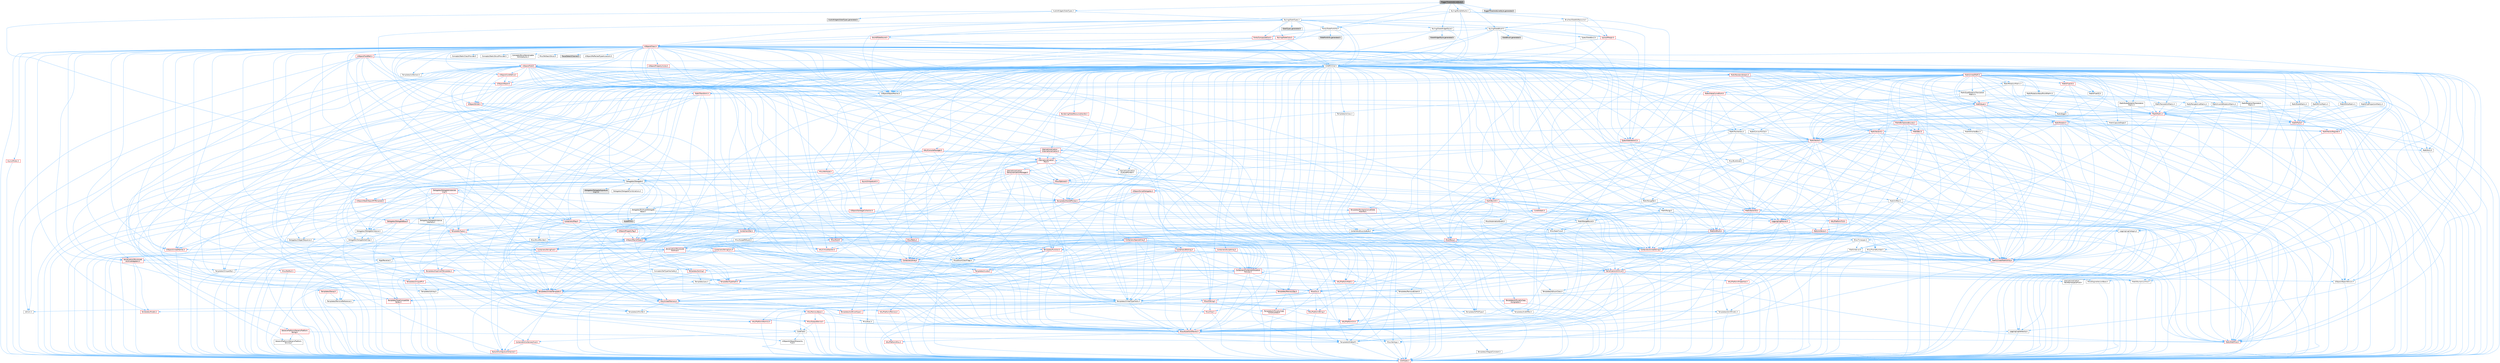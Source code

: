 digraph "TriggerThresholdLineStyle.h"
{
 // INTERACTIVE_SVG=YES
 // LATEX_PDF_SIZE
  bgcolor="transparent";
  edge [fontname=Helvetica,fontsize=10,labelfontname=Helvetica,labelfontsize=10];
  node [fontname=Helvetica,fontsize=10,shape=box,height=0.2,width=0.4];
  Node1 [id="Node000001",label="TriggerThresholdLineStyle.h",height=0.2,width=0.4,color="gray40", fillcolor="grey60", style="filled", fontcolor="black",tooltip=" "];
  Node1 -> Node2 [id="edge1_Node000001_Node000002",color="steelblue1",style="solid",tooltip=" "];
  Node2 [id="Node000002",label="AudioWidgetsSlateTypes.h",height=0.2,width=0.4,color="grey40", fillcolor="white", style="filled",URL="$d1/d08/AudioWidgetsSlateTypes_8h.html",tooltip=" "];
  Node2 -> Node3 [id="edge2_Node000002_Node000003",color="steelblue1",style="solid",tooltip=" "];
  Node3 [id="Node000003",label="Delegates/Delegate.h",height=0.2,width=0.4,color="grey40", fillcolor="white", style="filled",URL="$d4/d80/Delegate_8h.html",tooltip=" "];
  Node3 -> Node4 [id="edge3_Node000003_Node000004",color="steelblue1",style="solid",tooltip=" "];
  Node4 [id="Node000004",label="CoreTypes.h",height=0.2,width=0.4,color="red", fillcolor="#FFF0F0", style="filled",URL="$dc/dec/CoreTypes_8h.html",tooltip=" "];
  Node3 -> Node18 [id="edge4_Node000003_Node000018",color="steelblue1",style="solid",tooltip=" "];
  Node18 [id="Node000018",label="Misc/AssertionMacros.h",height=0.2,width=0.4,color="red", fillcolor="#FFF0F0", style="filled",URL="$d0/dfa/AssertionMacros_8h.html",tooltip=" "];
  Node18 -> Node4 [id="edge5_Node000018_Node000004",color="steelblue1",style="solid",tooltip=" "];
  Node18 -> Node19 [id="edge6_Node000018_Node000019",color="steelblue1",style="solid",tooltip=" "];
  Node19 [id="Node000019",label="HAL/PlatformMisc.h",height=0.2,width=0.4,color="red", fillcolor="#FFF0F0", style="filled",URL="$d0/df5/PlatformMisc_8h.html",tooltip=" "];
  Node19 -> Node4 [id="edge7_Node000019_Node000004",color="steelblue1",style="solid",tooltip=" "];
  Node18 -> Node55 [id="edge8_Node000018_Node000055",color="steelblue1",style="solid",tooltip=" "];
  Node55 [id="Node000055",label="Templates/EnableIf.h",height=0.2,width=0.4,color="grey40", fillcolor="white", style="filled",URL="$d7/d60/EnableIf_8h.html",tooltip=" "];
  Node55 -> Node4 [id="edge9_Node000055_Node000004",color="steelblue1",style="solid",tooltip=" "];
  Node18 -> Node61 [id="edge10_Node000018_Node000061",color="steelblue1",style="solid",tooltip=" "];
  Node61 [id="Node000061",label="Misc/VarArgs.h",height=0.2,width=0.4,color="grey40", fillcolor="white", style="filled",URL="$d5/d6f/VarArgs_8h.html",tooltip=" "];
  Node61 -> Node4 [id="edge11_Node000061_Node000004",color="steelblue1",style="solid",tooltip=" "];
  Node3 -> Node69 [id="edge12_Node000003_Node000069",color="steelblue1",style="solid",tooltip=" "];
  Node69 [id="Node000069",label="UObject/NameTypes.h",height=0.2,width=0.4,color="red", fillcolor="#FFF0F0", style="filled",URL="$d6/d35/NameTypes_8h.html",tooltip=" "];
  Node69 -> Node4 [id="edge13_Node000069_Node000004",color="steelblue1",style="solid",tooltip=" "];
  Node69 -> Node18 [id="edge14_Node000069_Node000018",color="steelblue1",style="solid",tooltip=" "];
  Node69 -> Node70 [id="edge15_Node000069_Node000070",color="steelblue1",style="solid",tooltip=" "];
  Node70 [id="Node000070",label="HAL/UnrealMemory.h",height=0.2,width=0.4,color="red", fillcolor="#FFF0F0", style="filled",URL="$d9/d96/UnrealMemory_8h.html",tooltip=" "];
  Node70 -> Node4 [id="edge16_Node000070_Node000004",color="steelblue1",style="solid",tooltip=" "];
  Node70 -> Node74 [id="edge17_Node000070_Node000074",color="steelblue1",style="solid",tooltip=" "];
  Node74 [id="Node000074",label="HAL/MemoryBase.h",height=0.2,width=0.4,color="red", fillcolor="#FFF0F0", style="filled",URL="$d6/d9f/MemoryBase_8h.html",tooltip=" "];
  Node74 -> Node4 [id="edge18_Node000074_Node000004",color="steelblue1",style="solid",tooltip=" "];
  Node74 -> Node48 [id="edge19_Node000074_Node000048",color="steelblue1",style="solid",tooltip=" "];
  Node48 [id="Node000048",label="HAL/PlatformAtomics.h",height=0.2,width=0.4,color="red", fillcolor="#FFF0F0", style="filled",URL="$d3/d36/PlatformAtomics_8h.html",tooltip=" "];
  Node48 -> Node4 [id="edge20_Node000048_Node000004",color="steelblue1",style="solid",tooltip=" "];
  Node74 -> Node31 [id="edge21_Node000074_Node000031",color="steelblue1",style="solid",tooltip=" "];
  Node31 [id="Node000031",label="HAL/PlatformCrt.h",height=0.2,width=0.4,color="red", fillcolor="#FFF0F0", style="filled",URL="$d8/d75/PlatformCrt_8h.html",tooltip=" "];
  Node74 -> Node75 [id="edge22_Node000074_Node000075",color="steelblue1",style="solid",tooltip=" "];
  Node75 [id="Node000075",label="Misc/Exec.h",height=0.2,width=0.4,color="grey40", fillcolor="white", style="filled",URL="$de/ddb/Exec_8h.html",tooltip=" "];
  Node75 -> Node4 [id="edge23_Node000075_Node000004",color="steelblue1",style="solid",tooltip=" "];
  Node75 -> Node18 [id="edge24_Node000075_Node000018",color="steelblue1",style="solid",tooltip=" "];
  Node74 -> Node76 [id="edge25_Node000074_Node000076",color="steelblue1",style="solid",tooltip=" "];
  Node76 [id="Node000076",label="Misc/OutputDevice.h",height=0.2,width=0.4,color="red", fillcolor="#FFF0F0", style="filled",URL="$d7/d32/OutputDevice_8h.html",tooltip=" "];
  Node76 -> Node26 [id="edge26_Node000076_Node000026",color="steelblue1",style="solid",tooltip=" "];
  Node26 [id="Node000026",label="CoreFwd.h",height=0.2,width=0.4,color="grey40", fillcolor="white", style="filled",URL="$d1/d1e/CoreFwd_8h.html",tooltip=" "];
  Node26 -> Node4 [id="edge27_Node000026_Node000004",color="steelblue1",style="solid",tooltip=" "];
  Node26 -> Node27 [id="edge28_Node000026_Node000027",color="steelblue1",style="solid",tooltip=" "];
  Node27 [id="Node000027",label="Containers/ContainersFwd.h",height=0.2,width=0.4,color="red", fillcolor="#FFF0F0", style="filled",URL="$d4/d0a/ContainersFwd_8h.html",tooltip=" "];
  Node27 -> Node4 [id="edge29_Node000027_Node000004",color="steelblue1",style="solid",tooltip=" "];
  Node27 -> Node24 [id="edge30_Node000027_Node000024",color="steelblue1",style="solid",tooltip=" "];
  Node24 [id="Node000024",label="Traits/IsContiguousContainer.h",height=0.2,width=0.4,color="red", fillcolor="#FFF0F0", style="filled",URL="$d5/d3c/IsContiguousContainer_8h.html",tooltip=" "];
  Node24 -> Node4 [id="edge31_Node000024_Node000004",color="steelblue1",style="solid",tooltip=" "];
  Node26 -> Node28 [id="edge32_Node000026_Node000028",color="steelblue1",style="solid",tooltip=" "];
  Node28 [id="Node000028",label="Math/MathFwd.h",height=0.2,width=0.4,color="red", fillcolor="#FFF0F0", style="filled",URL="$d2/d10/MathFwd_8h.html",tooltip=" "];
  Node26 -> Node29 [id="edge33_Node000026_Node000029",color="steelblue1",style="solid",tooltip=" "];
  Node29 [id="Node000029",label="UObject/UObjectHierarchy\lFwd.h",height=0.2,width=0.4,color="grey40", fillcolor="white", style="filled",URL="$d3/d13/UObjectHierarchyFwd_8h.html",tooltip=" "];
  Node76 -> Node4 [id="edge34_Node000076_Node000004",color="steelblue1",style="solid",tooltip=" "];
  Node76 -> Node77 [id="edge35_Node000076_Node000077",color="steelblue1",style="solid",tooltip=" "];
  Node77 [id="Node000077",label="Logging/LogVerbosity.h",height=0.2,width=0.4,color="grey40", fillcolor="white", style="filled",URL="$d2/d8f/LogVerbosity_8h.html",tooltip=" "];
  Node77 -> Node4 [id="edge36_Node000077_Node000004",color="steelblue1",style="solid",tooltip=" "];
  Node76 -> Node61 [id="edge37_Node000076_Node000061",color="steelblue1",style="solid",tooltip=" "];
  Node70 -> Node87 [id="edge38_Node000070_Node000087",color="steelblue1",style="solid",tooltip=" "];
  Node87 [id="Node000087",label="HAL/PlatformMemory.h",height=0.2,width=0.4,color="red", fillcolor="#FFF0F0", style="filled",URL="$de/d68/PlatformMemory_8h.html",tooltip=" "];
  Node87 -> Node4 [id="edge39_Node000087_Node000004",color="steelblue1",style="solid",tooltip=" "];
  Node70 -> Node90 [id="edge40_Node000070_Node000090",color="steelblue1",style="solid",tooltip=" "];
  Node90 [id="Node000090",label="Templates/IsPointer.h",height=0.2,width=0.4,color="grey40", fillcolor="white", style="filled",URL="$d7/d05/IsPointer_8h.html",tooltip=" "];
  Node90 -> Node4 [id="edge41_Node000090_Node000004",color="steelblue1",style="solid",tooltip=" "];
  Node69 -> Node91 [id="edge42_Node000069_Node000091",color="steelblue1",style="solid",tooltip=" "];
  Node91 [id="Node000091",label="Templates/UnrealTypeTraits.h",height=0.2,width=0.4,color="grey40", fillcolor="white", style="filled",URL="$d2/d2d/UnrealTypeTraits_8h.html",tooltip=" "];
  Node91 -> Node4 [id="edge43_Node000091_Node000004",color="steelblue1",style="solid",tooltip=" "];
  Node91 -> Node90 [id="edge44_Node000091_Node000090",color="steelblue1",style="solid",tooltip=" "];
  Node91 -> Node18 [id="edge45_Node000091_Node000018",color="steelblue1",style="solid",tooltip=" "];
  Node91 -> Node83 [id="edge46_Node000091_Node000083",color="steelblue1",style="solid",tooltip=" "];
  Node83 [id="Node000083",label="Templates/AndOrNot.h",height=0.2,width=0.4,color="grey40", fillcolor="white", style="filled",URL="$db/d0a/AndOrNot_8h.html",tooltip=" "];
  Node83 -> Node4 [id="edge47_Node000083_Node000004",color="steelblue1",style="solid",tooltip=" "];
  Node91 -> Node55 [id="edge48_Node000091_Node000055",color="steelblue1",style="solid",tooltip=" "];
  Node91 -> Node92 [id="edge49_Node000091_Node000092",color="steelblue1",style="solid",tooltip=" "];
  Node92 [id="Node000092",label="Templates/IsArithmetic.h",height=0.2,width=0.4,color="grey40", fillcolor="white", style="filled",URL="$d2/d5d/IsArithmetic_8h.html",tooltip=" "];
  Node92 -> Node4 [id="edge50_Node000092_Node000004",color="steelblue1",style="solid",tooltip=" "];
  Node91 -> Node58 [id="edge51_Node000091_Node000058",color="steelblue1",style="solid",tooltip=" "];
  Node58 [id="Node000058",label="IsEnum.h",height=0.2,width=0.4,color="grey40", fillcolor="white", style="filled",URL="$d4/de5/IsEnum_8h.html",tooltip=" "];
  Node91 -> Node93 [id="edge52_Node000091_Node000093",color="steelblue1",style="solid",tooltip=" "];
  Node93 [id="Node000093",label="Templates/Models.h",height=0.2,width=0.4,color="red", fillcolor="#FFF0F0", style="filled",URL="$d3/d0c/Models_8h.html",tooltip=" "];
  Node91 -> Node94 [id="edge53_Node000091_Node000094",color="steelblue1",style="solid",tooltip=" "];
  Node94 [id="Node000094",label="Templates/IsPODType.h",height=0.2,width=0.4,color="grey40", fillcolor="white", style="filled",URL="$d7/db1/IsPODType_8h.html",tooltip=" "];
  Node94 -> Node4 [id="edge54_Node000094_Node000004",color="steelblue1",style="solid",tooltip=" "];
  Node91 -> Node95 [id="edge55_Node000091_Node000095",color="steelblue1",style="solid",tooltip=" "];
  Node95 [id="Node000095",label="Templates/IsUECoreType.h",height=0.2,width=0.4,color="red", fillcolor="#FFF0F0", style="filled",URL="$d1/db8/IsUECoreType_8h.html",tooltip=" "];
  Node95 -> Node4 [id="edge56_Node000095_Node000004",color="steelblue1",style="solid",tooltip=" "];
  Node91 -> Node84 [id="edge57_Node000091_Node000084",color="steelblue1",style="solid",tooltip=" "];
  Node84 [id="Node000084",label="Templates/IsTriviallyCopy\lConstructible.h",height=0.2,width=0.4,color="red", fillcolor="#FFF0F0", style="filled",URL="$d3/d78/IsTriviallyCopyConstructible_8h.html",tooltip=" "];
  Node84 -> Node4 [id="edge58_Node000084_Node000004",color="steelblue1",style="solid",tooltip=" "];
  Node69 -> Node96 [id="edge59_Node000069_Node000096",color="steelblue1",style="solid",tooltip=" "];
  Node96 [id="Node000096",label="Templates/UnrealTemplate.h",height=0.2,width=0.4,color="red", fillcolor="#FFF0F0", style="filled",URL="$d4/d24/UnrealTemplate_8h.html",tooltip=" "];
  Node96 -> Node4 [id="edge60_Node000096_Node000004",color="steelblue1",style="solid",tooltip=" "];
  Node96 -> Node90 [id="edge61_Node000096_Node000090",color="steelblue1",style="solid",tooltip=" "];
  Node96 -> Node70 [id="edge62_Node000096_Node000070",color="steelblue1",style="solid",tooltip=" "];
  Node96 -> Node91 [id="edge63_Node000096_Node000091",color="steelblue1",style="solid",tooltip=" "];
  Node96 -> Node99 [id="edge64_Node000096_Node000099",color="steelblue1",style="solid",tooltip=" "];
  Node99 [id="Node000099",label="Templates/RemoveReference.h",height=0.2,width=0.4,color="grey40", fillcolor="white", style="filled",URL="$da/dbe/RemoveReference_8h.html",tooltip=" "];
  Node99 -> Node4 [id="edge65_Node000099_Node000004",color="steelblue1",style="solid",tooltip=" "];
  Node96 -> Node100 [id="edge66_Node000096_Node000100",color="steelblue1",style="solid",tooltip=" "];
  Node100 [id="Node000100",label="Templates/TypeCompatible\lBytes.h",height=0.2,width=0.4,color="red", fillcolor="#FFF0F0", style="filled",URL="$df/d0a/TypeCompatibleBytes_8h.html",tooltip=" "];
  Node100 -> Node4 [id="edge67_Node000100_Node000004",color="steelblue1",style="solid",tooltip=" "];
  Node96 -> Node24 [id="edge68_Node000096_Node000024",color="steelblue1",style="solid",tooltip=" "];
  Node69 -> Node102 [id="edge69_Node000069_Node000102",color="steelblue1",style="solid",tooltip=" "];
  Node102 [id="Node000102",label="Containers/UnrealString.h",height=0.2,width=0.4,color="red", fillcolor="#FFF0F0", style="filled",URL="$d5/dba/UnrealString_8h.html",tooltip=" "];
  Node69 -> Node106 [id="edge70_Node000069_Node000106",color="steelblue1",style="solid",tooltip=" "];
  Node106 [id="Node000106",label="HAL/CriticalSection.h",height=0.2,width=0.4,color="red", fillcolor="#FFF0F0", style="filled",URL="$d6/d90/CriticalSection_8h.html",tooltip=" "];
  Node69 -> Node109 [id="edge71_Node000069_Node000109",color="steelblue1",style="solid",tooltip=" "];
  Node109 [id="Node000109",label="Containers/StringConv.h",height=0.2,width=0.4,color="red", fillcolor="#FFF0F0", style="filled",URL="$d3/ddf/StringConv_8h.html",tooltip=" "];
  Node109 -> Node4 [id="edge72_Node000109_Node000004",color="steelblue1",style="solid",tooltip=" "];
  Node109 -> Node18 [id="edge73_Node000109_Node000018",color="steelblue1",style="solid",tooltip=" "];
  Node109 -> Node110 [id="edge74_Node000109_Node000110",color="steelblue1",style="solid",tooltip=" "];
  Node110 [id="Node000110",label="Containers/ContainerAllocation\lPolicies.h",height=0.2,width=0.4,color="red", fillcolor="#FFF0F0", style="filled",URL="$d7/dff/ContainerAllocationPolicies_8h.html",tooltip=" "];
  Node110 -> Node4 [id="edge75_Node000110_Node000004",color="steelblue1",style="solid",tooltip=" "];
  Node110 -> Node110 [id="edge76_Node000110_Node000110",color="steelblue1",style="solid",tooltip=" "];
  Node110 -> Node112 [id="edge77_Node000110_Node000112",color="steelblue1",style="solid",tooltip=" "];
  Node112 [id="Node000112",label="HAL/PlatformMath.h",height=0.2,width=0.4,color="red", fillcolor="#FFF0F0", style="filled",URL="$dc/d53/PlatformMath_8h.html",tooltip=" "];
  Node112 -> Node4 [id="edge78_Node000112_Node000004",color="steelblue1",style="solid",tooltip=" "];
  Node110 -> Node70 [id="edge79_Node000110_Node000070",color="steelblue1",style="solid",tooltip=" "];
  Node110 -> Node41 [id="edge80_Node000110_Node000041",color="steelblue1",style="solid",tooltip=" "];
  Node41 [id="Node000041",label="Math/NumericLimits.h",height=0.2,width=0.4,color="grey40", fillcolor="white", style="filled",URL="$df/d1b/NumericLimits_8h.html",tooltip=" "];
  Node41 -> Node4 [id="edge81_Node000041_Node000004",color="steelblue1",style="solid",tooltip=" "];
  Node110 -> Node18 [id="edge82_Node000110_Node000018",color="steelblue1",style="solid",tooltip=" "];
  Node110 -> Node121 [id="edge83_Node000110_Node000121",color="steelblue1",style="solid",tooltip=" "];
  Node121 [id="Node000121",label="Templates/MemoryOps.h",height=0.2,width=0.4,color="red", fillcolor="#FFF0F0", style="filled",URL="$db/dea/MemoryOps_8h.html",tooltip=" "];
  Node121 -> Node4 [id="edge84_Node000121_Node000004",color="steelblue1",style="solid",tooltip=" "];
  Node121 -> Node70 [id="edge85_Node000121_Node000070",color="steelblue1",style="solid",tooltip=" "];
  Node121 -> Node85 [id="edge86_Node000121_Node000085",color="steelblue1",style="solid",tooltip=" "];
  Node85 [id="Node000085",label="Templates/IsTriviallyCopy\lAssignable.h",height=0.2,width=0.4,color="red", fillcolor="#FFF0F0", style="filled",URL="$d2/df2/IsTriviallyCopyAssignable_8h.html",tooltip=" "];
  Node85 -> Node4 [id="edge87_Node000085_Node000004",color="steelblue1",style="solid",tooltip=" "];
  Node121 -> Node84 [id="edge88_Node000121_Node000084",color="steelblue1",style="solid",tooltip=" "];
  Node121 -> Node91 [id="edge89_Node000121_Node000091",color="steelblue1",style="solid",tooltip=" "];
  Node110 -> Node100 [id="edge90_Node000110_Node000100",color="steelblue1",style="solid",tooltip=" "];
  Node109 -> Node122 [id="edge91_Node000109_Node000122",color="steelblue1",style="solid",tooltip=" "];
  Node122 [id="Node000122",label="Containers/Array.h",height=0.2,width=0.4,color="red", fillcolor="#FFF0F0", style="filled",URL="$df/dd0/Array_8h.html",tooltip=" "];
  Node122 -> Node4 [id="edge92_Node000122_Node000004",color="steelblue1",style="solid",tooltip=" "];
  Node122 -> Node18 [id="edge93_Node000122_Node000018",color="steelblue1",style="solid",tooltip=" "];
  Node122 -> Node70 [id="edge94_Node000122_Node000070",color="steelblue1",style="solid",tooltip=" "];
  Node122 -> Node91 [id="edge95_Node000122_Node000091",color="steelblue1",style="solid",tooltip=" "];
  Node122 -> Node96 [id="edge96_Node000122_Node000096",color="steelblue1",style="solid",tooltip=" "];
  Node122 -> Node110 [id="edge97_Node000122_Node000110",color="steelblue1",style="solid",tooltip=" "];
  Node122 -> Node129 [id="edge98_Node000122_Node000129",color="steelblue1",style="solid",tooltip=" "];
  Node129 [id="Node000129",label="Serialization/Archive.h",height=0.2,width=0.4,color="red", fillcolor="#FFF0F0", style="filled",URL="$d7/d3b/Archive_8h.html",tooltip=" "];
  Node129 -> Node26 [id="edge99_Node000129_Node000026",color="steelblue1",style="solid",tooltip=" "];
  Node129 -> Node4 [id="edge100_Node000129_Node000004",color="steelblue1",style="solid",tooltip=" "];
  Node129 -> Node130 [id="edge101_Node000129_Node000130",color="steelblue1",style="solid",tooltip=" "];
  Node130 [id="Node000130",label="HAL/PlatformProperties.h",height=0.2,width=0.4,color="red", fillcolor="#FFF0F0", style="filled",URL="$d9/db0/PlatformProperties_8h.html",tooltip=" "];
  Node130 -> Node4 [id="edge102_Node000130_Node000004",color="steelblue1",style="solid",tooltip=" "];
  Node129 -> Node133 [id="edge103_Node000129_Node000133",color="steelblue1",style="solid",tooltip=" "];
  Node133 [id="Node000133",label="Internationalization\l/TextNamespaceFwd.h",height=0.2,width=0.4,color="grey40", fillcolor="white", style="filled",URL="$d8/d97/TextNamespaceFwd_8h.html",tooltip=" "];
  Node133 -> Node4 [id="edge104_Node000133_Node000004",color="steelblue1",style="solid",tooltip=" "];
  Node129 -> Node28 [id="edge105_Node000129_Node000028",color="steelblue1",style="solid",tooltip=" "];
  Node129 -> Node18 [id="edge106_Node000129_Node000018",color="steelblue1",style="solid",tooltip=" "];
  Node129 -> Node134 [id="edge107_Node000129_Node000134",color="steelblue1",style="solid",tooltip=" "];
  Node134 [id="Node000134",label="Misc/EngineVersionBase.h",height=0.2,width=0.4,color="grey40", fillcolor="white", style="filled",URL="$d5/d2b/EngineVersionBase_8h.html",tooltip=" "];
  Node134 -> Node4 [id="edge108_Node000134_Node000004",color="steelblue1",style="solid",tooltip=" "];
  Node129 -> Node61 [id="edge109_Node000129_Node000061",color="steelblue1",style="solid",tooltip=" "];
  Node129 -> Node55 [id="edge110_Node000129_Node000055",color="steelblue1",style="solid",tooltip=" "];
  Node129 -> Node137 [id="edge111_Node000129_Node000137",color="steelblue1",style="solid",tooltip=" "];
  Node137 [id="Node000137",label="Templates/IsEnumClass.h",height=0.2,width=0.4,color="grey40", fillcolor="white", style="filled",URL="$d7/d15/IsEnumClass_8h.html",tooltip=" "];
  Node137 -> Node4 [id="edge112_Node000137_Node000004",color="steelblue1",style="solid",tooltip=" "];
  Node137 -> Node83 [id="edge113_Node000137_Node000083",color="steelblue1",style="solid",tooltip=" "];
  Node129 -> Node96 [id="edge114_Node000129_Node000096",color="steelblue1",style="solid",tooltip=" "];
  Node129 -> Node138 [id="edge115_Node000129_Node000138",color="steelblue1",style="solid",tooltip=" "];
  Node138 [id="Node000138",label="UObject/ObjectVersion.h",height=0.2,width=0.4,color="grey40", fillcolor="white", style="filled",URL="$da/d63/ObjectVersion_8h.html",tooltip=" "];
  Node138 -> Node4 [id="edge116_Node000138_Node000004",color="steelblue1",style="solid",tooltip=" "];
  Node122 -> Node166 [id="edge117_Node000122_Node000166",color="steelblue1",style="solid",tooltip=" "];
  Node166 [id="Node000166",label="Concepts/GetTypeHashable.h",height=0.2,width=0.4,color="grey40", fillcolor="white", style="filled",URL="$d3/da2/GetTypeHashable_8h.html",tooltip=" "];
  Node166 -> Node4 [id="edge118_Node000166_Node000004",color="steelblue1",style="solid",tooltip=" "];
  Node166 -> Node144 [id="edge119_Node000166_Node000144",color="steelblue1",style="solid",tooltip=" "];
  Node144 [id="Node000144",label="Templates/TypeHash.h",height=0.2,width=0.4,color="red", fillcolor="#FFF0F0", style="filled",URL="$d1/d62/TypeHash_8h.html",tooltip=" "];
  Node144 -> Node4 [id="edge120_Node000144_Node000004",color="steelblue1",style="solid",tooltip=" "];
  Node144 -> Node145 [id="edge121_Node000144_Node000145",color="steelblue1",style="solid",tooltip=" "];
  Node145 [id="Node000145",label="Misc/Crc.h",height=0.2,width=0.4,color="red", fillcolor="#FFF0F0", style="filled",URL="$d4/dd2/Crc_8h.html",tooltip=" "];
  Node145 -> Node4 [id="edge122_Node000145_Node000004",color="steelblue1",style="solid",tooltip=" "];
  Node145 -> Node72 [id="edge123_Node000145_Node000072",color="steelblue1",style="solid",tooltip=" "];
  Node72 [id="Node000072",label="HAL/PlatformString.h",height=0.2,width=0.4,color="red", fillcolor="#FFF0F0", style="filled",URL="$db/db5/PlatformString_8h.html",tooltip=" "];
  Node72 -> Node4 [id="edge124_Node000072_Node000004",color="steelblue1",style="solid",tooltip=" "];
  Node145 -> Node18 [id="edge125_Node000145_Node000018",color="steelblue1",style="solid",tooltip=" "];
  Node145 -> Node146 [id="edge126_Node000145_Node000146",color="steelblue1",style="solid",tooltip=" "];
  Node146 [id="Node000146",label="Misc/CString.h",height=0.2,width=0.4,color="red", fillcolor="#FFF0F0", style="filled",URL="$d2/d49/CString_8h.html",tooltip=" "];
  Node146 -> Node4 [id="edge127_Node000146_Node000004",color="steelblue1",style="solid",tooltip=" "];
  Node146 -> Node31 [id="edge128_Node000146_Node000031",color="steelblue1",style="solid",tooltip=" "];
  Node146 -> Node72 [id="edge129_Node000146_Node000072",color="steelblue1",style="solid",tooltip=" "];
  Node146 -> Node18 [id="edge130_Node000146_Node000018",color="steelblue1",style="solid",tooltip=" "];
  Node146 -> Node147 [id="edge131_Node000146_Node000147",color="steelblue1",style="solid",tooltip=" "];
  Node147 [id="Node000147",label="Misc/Char.h",height=0.2,width=0.4,color="red", fillcolor="#FFF0F0", style="filled",URL="$d0/d58/Char_8h.html",tooltip=" "];
  Node147 -> Node4 [id="edge132_Node000147_Node000004",color="steelblue1",style="solid",tooltip=" "];
  Node146 -> Node61 [id="edge133_Node000146_Node000061",color="steelblue1",style="solid",tooltip=" "];
  Node145 -> Node147 [id="edge134_Node000145_Node000147",color="steelblue1",style="solid",tooltip=" "];
  Node145 -> Node91 [id="edge135_Node000145_Node000091",color="steelblue1",style="solid",tooltip=" "];
  Node122 -> Node155 [id="edge136_Node000122_Node000155",color="steelblue1",style="solid",tooltip=" "];
  Node155 [id="Node000155",label="Templates/Invoke.h",height=0.2,width=0.4,color="red", fillcolor="#FFF0F0", style="filled",URL="$d7/deb/Invoke_8h.html",tooltip=" "];
  Node155 -> Node4 [id="edge137_Node000155_Node000004",color="steelblue1",style="solid",tooltip=" "];
  Node155 -> Node96 [id="edge138_Node000155_Node000096",color="steelblue1",style="solid",tooltip=" "];
  Node122 -> Node160 [id="edge139_Node000122_Node000160",color="steelblue1",style="solid",tooltip=" "];
  Node160 [id="Node000160",label="Templates/Less.h",height=0.2,width=0.4,color="grey40", fillcolor="white", style="filled",URL="$de/dc8/Less_8h.html",tooltip=" "];
  Node160 -> Node4 [id="edge140_Node000160_Node000004",color="steelblue1",style="solid",tooltip=" "];
  Node160 -> Node96 [id="edge141_Node000160_Node000096",color="steelblue1",style="solid",tooltip=" "];
  Node122 -> Node168 [id="edge142_Node000122_Node000168",color="steelblue1",style="solid",tooltip=" "];
  Node168 [id="Node000168",label="Templates/Sorting.h",height=0.2,width=0.4,color="red", fillcolor="#FFF0F0", style="filled",URL="$d3/d9e/Sorting_8h.html",tooltip=" "];
  Node168 -> Node4 [id="edge143_Node000168_Node000004",color="steelblue1",style="solid",tooltip=" "];
  Node168 -> Node112 [id="edge144_Node000168_Node000112",color="steelblue1",style="solid",tooltip=" "];
  Node168 -> Node160 [id="edge145_Node000168_Node000160",color="steelblue1",style="solid",tooltip=" "];
  Node122 -> Node172 [id="edge146_Node000122_Node000172",color="steelblue1",style="solid",tooltip=" "];
  Node172 [id="Node000172",label="Templates/AlignmentTemplates.h",height=0.2,width=0.4,color="red", fillcolor="#FFF0F0", style="filled",URL="$dd/d32/AlignmentTemplates_8h.html",tooltip=" "];
  Node172 -> Node4 [id="edge147_Node000172_Node000004",color="steelblue1",style="solid",tooltip=" "];
  Node172 -> Node90 [id="edge148_Node000172_Node000090",color="steelblue1",style="solid",tooltip=" "];
  Node109 -> Node146 [id="edge149_Node000109_Node000146",color="steelblue1",style="solid",tooltip=" "];
  Node109 -> Node173 [id="edge150_Node000109_Node000173",color="steelblue1",style="solid",tooltip=" "];
  Node173 [id="Node000173",label="Templates/IsArray.h",height=0.2,width=0.4,color="grey40", fillcolor="white", style="filled",URL="$d8/d8d/IsArray_8h.html",tooltip=" "];
  Node173 -> Node4 [id="edge151_Node000173_Node000004",color="steelblue1",style="solid",tooltip=" "];
  Node109 -> Node96 [id="edge152_Node000109_Node000096",color="steelblue1",style="solid",tooltip=" "];
  Node109 -> Node91 [id="edge153_Node000109_Node000091",color="steelblue1",style="solid",tooltip=" "];
  Node109 -> Node24 [id="edge154_Node000109_Node000024",color="steelblue1",style="solid",tooltip=" "];
  Node69 -> Node21 [id="edge155_Node000069_Node000021",color="steelblue1",style="solid",tooltip=" "];
  Node21 [id="Node000021",label="Containers/StringFwd.h",height=0.2,width=0.4,color="red", fillcolor="#FFF0F0", style="filled",URL="$df/d37/StringFwd_8h.html",tooltip=" "];
  Node21 -> Node4 [id="edge156_Node000021_Node000004",color="steelblue1",style="solid",tooltip=" "];
  Node21 -> Node24 [id="edge157_Node000021_Node000024",color="steelblue1",style="solid",tooltip=" "];
  Node69 -> Node174 [id="edge158_Node000069_Node000174",color="steelblue1",style="solid",tooltip=" "];
  Node174 [id="Node000174",label="UObject/UnrealNames.h",height=0.2,width=0.4,color="red", fillcolor="#FFF0F0", style="filled",URL="$d8/db1/UnrealNames_8h.html",tooltip=" "];
  Node174 -> Node4 [id="edge159_Node000174_Node000004",color="steelblue1",style="solid",tooltip=" "];
  Node3 -> Node182 [id="edge160_Node000003_Node000182",color="steelblue1",style="solid",tooltip=" "];
  Node182 [id="Node000182",label="Templates/SharedPointer.h",height=0.2,width=0.4,color="red", fillcolor="#FFF0F0", style="filled",URL="$d2/d17/SharedPointer_8h.html",tooltip=" "];
  Node182 -> Node4 [id="edge161_Node000182_Node000004",color="steelblue1",style="solid",tooltip=" "];
  Node182 -> Node183 [id="edge162_Node000182_Node000183",color="steelblue1",style="solid",tooltip=" "];
  Node183 [id="Node000183",label="Templates/PointerIsConvertible\lFromTo.h",height=0.2,width=0.4,color="red", fillcolor="#FFF0F0", style="filled",URL="$d6/d65/PointerIsConvertibleFromTo_8h.html",tooltip=" "];
  Node183 -> Node4 [id="edge163_Node000183_Node000004",color="steelblue1",style="solid",tooltip=" "];
  Node182 -> Node18 [id="edge164_Node000182_Node000018",color="steelblue1",style="solid",tooltip=" "];
  Node182 -> Node70 [id="edge165_Node000182_Node000070",color="steelblue1",style="solid",tooltip=" "];
  Node182 -> Node122 [id="edge166_Node000182_Node000122",color="steelblue1",style="solid",tooltip=" "];
  Node182 -> Node184 [id="edge167_Node000182_Node000184",color="steelblue1",style="solid",tooltip=" "];
  Node184 [id="Node000184",label="Containers/Map.h",height=0.2,width=0.4,color="red", fillcolor="#FFF0F0", style="filled",URL="$df/d79/Map_8h.html",tooltip=" "];
  Node184 -> Node4 [id="edge168_Node000184_Node000004",color="steelblue1",style="solid",tooltip=" "];
  Node184 -> Node185 [id="edge169_Node000184_Node000185",color="steelblue1",style="solid",tooltip=" "];
  Node185 [id="Node000185",label="Algo/Reverse.h",height=0.2,width=0.4,color="grey40", fillcolor="white", style="filled",URL="$d5/d93/Reverse_8h.html",tooltip=" "];
  Node185 -> Node4 [id="edge170_Node000185_Node000004",color="steelblue1",style="solid",tooltip=" "];
  Node185 -> Node96 [id="edge171_Node000185_Node000096",color="steelblue1",style="solid",tooltip=" "];
  Node184 -> Node186 [id="edge172_Node000184_Node000186",color="steelblue1",style="solid",tooltip=" "];
  Node186 [id="Node000186",label="Containers/Set.h",height=0.2,width=0.4,color="red", fillcolor="#FFF0F0", style="filled",URL="$d4/d45/Set_8h.html",tooltip=" "];
  Node186 -> Node110 [id="edge173_Node000186_Node000110",color="steelblue1",style="solid",tooltip=" "];
  Node186 -> Node188 [id="edge174_Node000186_Node000188",color="steelblue1",style="solid",tooltip=" "];
  Node188 [id="Node000188",label="Containers/SparseArray.h",height=0.2,width=0.4,color="red", fillcolor="#FFF0F0", style="filled",URL="$d5/dbf/SparseArray_8h.html",tooltip=" "];
  Node188 -> Node4 [id="edge175_Node000188_Node000004",color="steelblue1",style="solid",tooltip=" "];
  Node188 -> Node18 [id="edge176_Node000188_Node000018",color="steelblue1",style="solid",tooltip=" "];
  Node188 -> Node70 [id="edge177_Node000188_Node000070",color="steelblue1",style="solid",tooltip=" "];
  Node188 -> Node91 [id="edge178_Node000188_Node000091",color="steelblue1",style="solid",tooltip=" "];
  Node188 -> Node96 [id="edge179_Node000188_Node000096",color="steelblue1",style="solid",tooltip=" "];
  Node188 -> Node110 [id="edge180_Node000188_Node000110",color="steelblue1",style="solid",tooltip=" "];
  Node188 -> Node160 [id="edge181_Node000188_Node000160",color="steelblue1",style="solid",tooltip=" "];
  Node188 -> Node122 [id="edge182_Node000188_Node000122",color="steelblue1",style="solid",tooltip=" "];
  Node188 -> Node171 [id="edge183_Node000188_Node000171",color="steelblue1",style="solid",tooltip=" "];
  Node171 [id="Node000171",label="Math/UnrealMathUtility.h",height=0.2,width=0.4,color="red", fillcolor="#FFF0F0", style="filled",URL="$db/db8/UnrealMathUtility_8h.html",tooltip=" "];
  Node171 -> Node4 [id="edge184_Node000171_Node000004",color="steelblue1",style="solid",tooltip=" "];
  Node171 -> Node18 [id="edge185_Node000171_Node000018",color="steelblue1",style="solid",tooltip=" "];
  Node171 -> Node112 [id="edge186_Node000171_Node000112",color="steelblue1",style="solid",tooltip=" "];
  Node171 -> Node28 [id="edge187_Node000171_Node000028",color="steelblue1",style="solid",tooltip=" "];
  Node188 -> Node189 [id="edge188_Node000188_Node000189",color="steelblue1",style="solid",tooltip=" "];
  Node189 [id="Node000189",label="Containers/ScriptArray.h",height=0.2,width=0.4,color="red", fillcolor="#FFF0F0", style="filled",URL="$dc/daf/ScriptArray_8h.html",tooltip=" "];
  Node189 -> Node4 [id="edge189_Node000189_Node000004",color="steelblue1",style="solid",tooltip=" "];
  Node189 -> Node18 [id="edge190_Node000189_Node000018",color="steelblue1",style="solid",tooltip=" "];
  Node189 -> Node70 [id="edge191_Node000189_Node000070",color="steelblue1",style="solid",tooltip=" "];
  Node189 -> Node110 [id="edge192_Node000189_Node000110",color="steelblue1",style="solid",tooltip=" "];
  Node189 -> Node122 [id="edge193_Node000189_Node000122",color="steelblue1",style="solid",tooltip=" "];
  Node188 -> Node190 [id="edge194_Node000188_Node000190",color="steelblue1",style="solid",tooltip=" "];
  Node190 [id="Node000190",label="Containers/BitArray.h",height=0.2,width=0.4,color="red", fillcolor="#FFF0F0", style="filled",URL="$d1/de4/BitArray_8h.html",tooltip=" "];
  Node190 -> Node110 [id="edge195_Node000190_Node000110",color="steelblue1",style="solid",tooltip=" "];
  Node190 -> Node4 [id="edge196_Node000190_Node000004",color="steelblue1",style="solid",tooltip=" "];
  Node190 -> Node48 [id="edge197_Node000190_Node000048",color="steelblue1",style="solid",tooltip=" "];
  Node190 -> Node70 [id="edge198_Node000190_Node000070",color="steelblue1",style="solid",tooltip=" "];
  Node190 -> Node171 [id="edge199_Node000190_Node000171",color="steelblue1",style="solid",tooltip=" "];
  Node190 -> Node18 [id="edge200_Node000190_Node000018",color="steelblue1",style="solid",tooltip=" "];
  Node190 -> Node43 [id="edge201_Node000190_Node000043",color="steelblue1",style="solid",tooltip=" "];
  Node43 [id="Node000043",label="Misc/EnumClassFlags.h",height=0.2,width=0.4,color="grey40", fillcolor="white", style="filled",URL="$d8/de7/EnumClassFlags_8h.html",tooltip=" "];
  Node190 -> Node129 [id="edge202_Node000190_Node000129",color="steelblue1",style="solid",tooltip=" "];
  Node190 -> Node55 [id="edge203_Node000190_Node000055",color="steelblue1",style="solid",tooltip=" "];
  Node190 -> Node155 [id="edge204_Node000190_Node000155",color="steelblue1",style="solid",tooltip=" "];
  Node190 -> Node96 [id="edge205_Node000190_Node000096",color="steelblue1",style="solid",tooltip=" "];
  Node190 -> Node91 [id="edge206_Node000190_Node000091",color="steelblue1",style="solid",tooltip=" "];
  Node188 -> Node191 [id="edge207_Node000188_Node000191",color="steelblue1",style="solid",tooltip=" "];
  Node191 [id="Node000191",label="Serialization/Structured\lArchive.h",height=0.2,width=0.4,color="red", fillcolor="#FFF0F0", style="filled",URL="$d9/d1e/StructuredArchive_8h.html",tooltip=" "];
  Node191 -> Node122 [id="edge208_Node000191_Node000122",color="steelblue1",style="solid",tooltip=" "];
  Node191 -> Node110 [id="edge209_Node000191_Node000110",color="steelblue1",style="solid",tooltip=" "];
  Node191 -> Node4 [id="edge210_Node000191_Node000004",color="steelblue1",style="solid",tooltip=" "];
  Node191 -> Node129 [id="edge211_Node000191_Node000129",color="steelblue1",style="solid",tooltip=" "];
  Node191 -> Node195 [id="edge212_Node000191_Node000195",color="steelblue1",style="solid",tooltip=" "];
  Node195 [id="Node000195",label="Serialization/Structured\lArchiveAdapters.h",height=0.2,width=0.4,color="red", fillcolor="#FFF0F0", style="filled",URL="$d3/de1/StructuredArchiveAdapters_8h.html",tooltip=" "];
  Node195 -> Node4 [id="edge213_Node000195_Node000004",color="steelblue1",style="solid",tooltip=" "];
  Node195 -> Node93 [id="edge214_Node000195_Node000093",color="steelblue1",style="solid",tooltip=" "];
  Node195 -> Node202 [id="edge215_Node000195_Node000202",color="steelblue1",style="solid",tooltip=" "];
  Node202 [id="Node000202",label="Templates/UniqueObj.h",height=0.2,width=0.4,color="grey40", fillcolor="white", style="filled",URL="$da/d95/UniqueObj_8h.html",tooltip=" "];
  Node202 -> Node4 [id="edge216_Node000202_Node000004",color="steelblue1",style="solid",tooltip=" "];
  Node202 -> Node203 [id="edge217_Node000202_Node000203",color="steelblue1",style="solid",tooltip=" "];
  Node203 [id="Node000203",label="Templates/UniquePtr.h",height=0.2,width=0.4,color="red", fillcolor="#FFF0F0", style="filled",URL="$de/d1a/UniquePtr_8h.html",tooltip=" "];
  Node203 -> Node4 [id="edge218_Node000203_Node000004",color="steelblue1",style="solid",tooltip=" "];
  Node203 -> Node96 [id="edge219_Node000203_Node000096",color="steelblue1",style="solid",tooltip=" "];
  Node203 -> Node173 [id="edge220_Node000203_Node000173",color="steelblue1",style="solid",tooltip=" "];
  Node203 -> Node204 [id="edge221_Node000203_Node000204",color="steelblue1",style="solid",tooltip=" "];
  Node204 [id="Node000204",label="Templates/RemoveExtent.h",height=0.2,width=0.4,color="grey40", fillcolor="white", style="filled",URL="$dc/de9/RemoveExtent_8h.html",tooltip=" "];
  Node204 -> Node4 [id="edge222_Node000204_Node000004",color="steelblue1",style="solid",tooltip=" "];
  Node191 -> Node202 [id="edge223_Node000191_Node000202",color="steelblue1",style="solid",tooltip=" "];
  Node188 -> Node102 [id="edge224_Node000188_Node000102",color="steelblue1",style="solid",tooltip=" "];
  Node186 -> Node27 [id="edge225_Node000186_Node000027",color="steelblue1",style="solid",tooltip=" "];
  Node186 -> Node171 [id="edge226_Node000186_Node000171",color="steelblue1",style="solid",tooltip=" "];
  Node186 -> Node18 [id="edge227_Node000186_Node000018",color="steelblue1",style="solid",tooltip=" "];
  Node186 -> Node206 [id="edge228_Node000186_Node000206",color="steelblue1",style="solid",tooltip=" "];
  Node206 [id="Node000206",label="Misc/StructBuilder.h",height=0.2,width=0.4,color="grey40", fillcolor="white", style="filled",URL="$d9/db3/StructBuilder_8h.html",tooltip=" "];
  Node206 -> Node4 [id="edge229_Node000206_Node000004",color="steelblue1",style="solid",tooltip=" "];
  Node206 -> Node171 [id="edge230_Node000206_Node000171",color="steelblue1",style="solid",tooltip=" "];
  Node206 -> Node172 [id="edge231_Node000206_Node000172",color="steelblue1",style="solid",tooltip=" "];
  Node186 -> Node191 [id="edge232_Node000186_Node000191",color="steelblue1",style="solid",tooltip=" "];
  Node186 -> Node207 [id="edge233_Node000186_Node000207",color="steelblue1",style="solid",tooltip=" "];
  Node207 [id="Node000207",label="Templates/Function.h",height=0.2,width=0.4,color="red", fillcolor="#FFF0F0", style="filled",URL="$df/df5/Function_8h.html",tooltip=" "];
  Node207 -> Node4 [id="edge234_Node000207_Node000004",color="steelblue1",style="solid",tooltip=" "];
  Node207 -> Node18 [id="edge235_Node000207_Node000018",color="steelblue1",style="solid",tooltip=" "];
  Node207 -> Node70 [id="edge236_Node000207_Node000070",color="steelblue1",style="solid",tooltip=" "];
  Node207 -> Node91 [id="edge237_Node000207_Node000091",color="steelblue1",style="solid",tooltip=" "];
  Node207 -> Node155 [id="edge238_Node000207_Node000155",color="steelblue1",style="solid",tooltip=" "];
  Node207 -> Node96 [id="edge239_Node000207_Node000096",color="steelblue1",style="solid",tooltip=" "];
  Node207 -> Node171 [id="edge240_Node000207_Node000171",color="steelblue1",style="solid",tooltip=" "];
  Node186 -> Node168 [id="edge241_Node000186_Node000168",color="steelblue1",style="solid",tooltip=" "];
  Node186 -> Node144 [id="edge242_Node000186_Node000144",color="steelblue1",style="solid",tooltip=" "];
  Node186 -> Node96 [id="edge243_Node000186_Node000096",color="steelblue1",style="solid",tooltip=" "];
  Node184 -> Node102 [id="edge244_Node000184_Node000102",color="steelblue1",style="solid",tooltip=" "];
  Node184 -> Node18 [id="edge245_Node000184_Node000018",color="steelblue1",style="solid",tooltip=" "];
  Node184 -> Node206 [id="edge246_Node000184_Node000206",color="steelblue1",style="solid",tooltip=" "];
  Node184 -> Node207 [id="edge247_Node000184_Node000207",color="steelblue1",style="solid",tooltip=" "];
  Node184 -> Node168 [id="edge248_Node000184_Node000168",color="steelblue1",style="solid",tooltip=" "];
  Node184 -> Node210 [id="edge249_Node000184_Node000210",color="steelblue1",style="solid",tooltip=" "];
  Node210 [id="Node000210",label="Templates/Tuple.h",height=0.2,width=0.4,color="red", fillcolor="#FFF0F0", style="filled",URL="$d2/d4f/Tuple_8h.html",tooltip=" "];
  Node210 -> Node4 [id="edge250_Node000210_Node000004",color="steelblue1",style="solid",tooltip=" "];
  Node210 -> Node96 [id="edge251_Node000210_Node000096",color="steelblue1",style="solid",tooltip=" "];
  Node210 -> Node211 [id="edge252_Node000210_Node000211",color="steelblue1",style="solid",tooltip=" "];
  Node211 [id="Node000211",label="Delegates/IntegerSequence.h",height=0.2,width=0.4,color="grey40", fillcolor="white", style="filled",URL="$d2/dcc/IntegerSequence_8h.html",tooltip=" "];
  Node211 -> Node4 [id="edge253_Node000211_Node000004",color="steelblue1",style="solid",tooltip=" "];
  Node210 -> Node155 [id="edge254_Node000210_Node000155",color="steelblue1",style="solid",tooltip=" "];
  Node210 -> Node191 [id="edge255_Node000210_Node000191",color="steelblue1",style="solid",tooltip=" "];
  Node210 -> Node144 [id="edge256_Node000210_Node000144",color="steelblue1",style="solid",tooltip=" "];
  Node184 -> Node96 [id="edge257_Node000184_Node000096",color="steelblue1",style="solid",tooltip=" "];
  Node184 -> Node91 [id="edge258_Node000184_Node000091",color="steelblue1",style="solid",tooltip=" "];
  Node182 -> Node213 [id="edge259_Node000182_Node000213",color="steelblue1",style="solid",tooltip=" "];
  Node213 [id="Node000213",label="CoreGlobals.h",height=0.2,width=0.4,color="red", fillcolor="#FFF0F0", style="filled",URL="$d5/d8c/CoreGlobals_8h.html",tooltip=" "];
  Node213 -> Node102 [id="edge260_Node000213_Node000102",color="steelblue1",style="solid",tooltip=" "];
  Node213 -> Node4 [id="edge261_Node000213_Node000004",color="steelblue1",style="solid",tooltip=" "];
  Node213 -> Node214 [id="edge262_Node000213_Node000214",color="steelblue1",style="solid",tooltip=" "];
  Node214 [id="Node000214",label="HAL/PlatformTLS.h",height=0.2,width=0.4,color="red", fillcolor="#FFF0F0", style="filled",URL="$d0/def/PlatformTLS_8h.html",tooltip=" "];
  Node214 -> Node4 [id="edge263_Node000214_Node000004",color="steelblue1",style="solid",tooltip=" "];
  Node213 -> Node217 [id="edge264_Node000213_Node000217",color="steelblue1",style="solid",tooltip=" "];
  Node217 [id="Node000217",label="Logging/LogMacros.h",height=0.2,width=0.4,color="red", fillcolor="#FFF0F0", style="filled",URL="$d0/d16/LogMacros_8h.html",tooltip=" "];
  Node217 -> Node102 [id="edge265_Node000217_Node000102",color="steelblue1",style="solid",tooltip=" "];
  Node217 -> Node4 [id="edge266_Node000217_Node000004",color="steelblue1",style="solid",tooltip=" "];
  Node217 -> Node218 [id="edge267_Node000217_Node000218",color="steelblue1",style="solid",tooltip=" "];
  Node218 [id="Node000218",label="Logging/LogCategory.h",height=0.2,width=0.4,color="grey40", fillcolor="white", style="filled",URL="$d9/d36/LogCategory_8h.html",tooltip=" "];
  Node218 -> Node4 [id="edge268_Node000218_Node000004",color="steelblue1",style="solid",tooltip=" "];
  Node218 -> Node77 [id="edge269_Node000218_Node000077",color="steelblue1",style="solid",tooltip=" "];
  Node218 -> Node69 [id="edge270_Node000218_Node000069",color="steelblue1",style="solid",tooltip=" "];
  Node217 -> Node77 [id="edge271_Node000217_Node000077",color="steelblue1",style="solid",tooltip=" "];
  Node217 -> Node18 [id="edge272_Node000217_Node000018",color="steelblue1",style="solid",tooltip=" "];
  Node217 -> Node61 [id="edge273_Node000217_Node000061",color="steelblue1",style="solid",tooltip=" "];
  Node217 -> Node55 [id="edge274_Node000217_Node000055",color="steelblue1",style="solid",tooltip=" "];
  Node213 -> Node43 [id="edge275_Node000213_Node000043",color="steelblue1",style="solid",tooltip=" "];
  Node213 -> Node76 [id="edge276_Node000213_Node000076",color="steelblue1",style="solid",tooltip=" "];
  Node213 -> Node69 [id="edge277_Node000213_Node000069",color="steelblue1",style="solid",tooltip=" "];
  Node3 -> Node225 [id="edge278_Node000003_Node000225",color="steelblue1",style="solid",tooltip=" "];
  Node225 [id="Node000225",label="UObject/WeakObjectPtrTemplates.h",height=0.2,width=0.4,color="red", fillcolor="#FFF0F0", style="filled",URL="$d8/d3b/WeakObjectPtrTemplates_8h.html",tooltip=" "];
  Node225 -> Node4 [id="edge279_Node000225_Node000004",color="steelblue1",style="solid",tooltip=" "];
  Node225 -> Node184 [id="edge280_Node000225_Node000184",color="steelblue1",style="solid",tooltip=" "];
  Node3 -> Node228 [id="edge281_Node000003_Node000228",color="steelblue1",style="solid",tooltip=" "];
  Node228 [id="Node000228",label="Delegates/MulticastDelegate\lBase.h",height=0.2,width=0.4,color="grey40", fillcolor="white", style="filled",URL="$db/d16/MulticastDelegateBase_8h.html",tooltip=" "];
  Node228 -> Node223 [id="edge282_Node000228_Node000223",color="steelblue1",style="solid",tooltip=" "];
  Node223 [id="Node000223",label="AutoRTFM.h",height=0.2,width=0.4,color="grey60", fillcolor="#E0E0E0", style="filled",tooltip=" "];
  Node228 -> Node4 [id="edge283_Node000228_Node000004",color="steelblue1",style="solid",tooltip=" "];
  Node228 -> Node110 [id="edge284_Node000228_Node000110",color="steelblue1",style="solid",tooltip=" "];
  Node228 -> Node122 [id="edge285_Node000228_Node000122",color="steelblue1",style="solid",tooltip=" "];
  Node228 -> Node171 [id="edge286_Node000228_Node000171",color="steelblue1",style="solid",tooltip=" "];
  Node228 -> Node229 [id="edge287_Node000228_Node000229",color="steelblue1",style="solid",tooltip=" "];
  Node229 [id="Node000229",label="Delegates/IDelegateInstance.h",height=0.2,width=0.4,color="grey40", fillcolor="white", style="filled",URL="$d2/d10/IDelegateInstance_8h.html",tooltip=" "];
  Node229 -> Node4 [id="edge288_Node000229_Node000004",color="steelblue1",style="solid",tooltip=" "];
  Node229 -> Node144 [id="edge289_Node000229_Node000144",color="steelblue1",style="solid",tooltip=" "];
  Node229 -> Node69 [id="edge290_Node000229_Node000069",color="steelblue1",style="solid",tooltip=" "];
  Node229 -> Node230 [id="edge291_Node000229_Node000230",color="steelblue1",style="solid",tooltip=" "];
  Node230 [id="Node000230",label="Delegates/DelegateSettings.h",height=0.2,width=0.4,color="grey40", fillcolor="white", style="filled",URL="$d0/d97/DelegateSettings_8h.html",tooltip=" "];
  Node230 -> Node4 [id="edge292_Node000230_Node000004",color="steelblue1",style="solid",tooltip=" "];
  Node228 -> Node231 [id="edge293_Node000228_Node000231",color="steelblue1",style="solid",tooltip=" "];
  Node231 [id="Node000231",label="Delegates/DelegateBase.h",height=0.2,width=0.4,color="red", fillcolor="#FFF0F0", style="filled",URL="$da/d67/DelegateBase_8h.html",tooltip=" "];
  Node231 -> Node4 [id="edge294_Node000231_Node000004",color="steelblue1",style="solid",tooltip=" "];
  Node231 -> Node110 [id="edge295_Node000231_Node000110",color="steelblue1",style="solid",tooltip=" "];
  Node231 -> Node171 [id="edge296_Node000231_Node000171",color="steelblue1",style="solid",tooltip=" "];
  Node231 -> Node69 [id="edge297_Node000231_Node000069",color="steelblue1",style="solid",tooltip=" "];
  Node231 -> Node230 [id="edge298_Node000231_Node000230",color="steelblue1",style="solid",tooltip=" "];
  Node231 -> Node229 [id="edge299_Node000231_Node000229",color="steelblue1",style="solid",tooltip=" "];
  Node3 -> Node211 [id="edge300_Node000003_Node000211",color="steelblue1",style="solid",tooltip=" "];
  Node3 -> Node223 [id="edge301_Node000003_Node000223",color="steelblue1",style="solid",tooltip=" "];
  Node3 -> Node239 [id="edge302_Node000003_Node000239",color="steelblue1",style="solid",tooltip=" "];
  Node239 [id="Node000239",label="Delegates/DelegateInstance\lInterface.h",height=0.2,width=0.4,color="grey40", fillcolor="white", style="filled",URL="$de/d82/DelegateInstanceInterface_8h.html",tooltip=" "];
  Node239 -> Node18 [id="edge303_Node000239_Node000018",color="steelblue1",style="solid",tooltip=" "];
  Node239 -> Node100 [id="edge304_Node000239_Node000100",color="steelblue1",style="solid",tooltip=" "];
  Node239 -> Node210 [id="edge305_Node000239_Node000210",color="steelblue1",style="solid",tooltip=" "];
  Node3 -> Node240 [id="edge306_Node000003_Node000240",color="steelblue1",style="solid",tooltip=" "];
  Node240 [id="Node000240",label="Delegates/DelegateInstances\lImpl.h",height=0.2,width=0.4,color="red", fillcolor="#FFF0F0", style="filled",URL="$d5/dc6/DelegateInstancesImpl_8h.html",tooltip=" "];
  Node240 -> Node4 [id="edge307_Node000240_Node000004",color="steelblue1",style="solid",tooltip=" "];
  Node240 -> Node239 [id="edge308_Node000240_Node000239",color="steelblue1",style="solid",tooltip=" "];
  Node240 -> Node229 [id="edge309_Node000240_Node000229",color="steelblue1",style="solid",tooltip=" "];
  Node240 -> Node231 [id="edge310_Node000240_Node000231",color="steelblue1",style="solid",tooltip=" "];
  Node240 -> Node18 [id="edge311_Node000240_Node000018",color="steelblue1",style="solid",tooltip=" "];
  Node240 -> Node99 [id="edge312_Node000240_Node000099",color="steelblue1",style="solid",tooltip=" "];
  Node240 -> Node182 [id="edge313_Node000240_Node000182",color="steelblue1",style="solid",tooltip=" "];
  Node240 -> Node210 [id="edge314_Node000240_Node000210",color="steelblue1",style="solid",tooltip=" "];
  Node240 -> Node91 [id="edge315_Node000240_Node000091",color="steelblue1",style="solid",tooltip=" "];
  Node240 -> Node69 [id="edge316_Node000240_Node000069",color="steelblue1",style="solid",tooltip=" "];
  Node240 -> Node225 [id="edge317_Node000240_Node000225",color="steelblue1",style="solid",tooltip=" "];
  Node3 -> Node241 [id="edge318_Node000003_Node000241",color="steelblue1",style="solid",tooltip=" "];
  Node241 [id="Node000241",label="Delegates/DelegateSignature\lImpl.inl",height=0.2,width=0.4,color="grey60", fillcolor="#E0E0E0", style="filled",tooltip=" "];
  Node3 -> Node242 [id="edge319_Node000003_Node000242",color="steelblue1",style="solid",tooltip=" "];
  Node242 [id="Node000242",label="Delegates/DelegateCombinations.h",height=0.2,width=0.4,color="grey40", fillcolor="white", style="filled",URL="$d3/d23/DelegateCombinations_8h.html",tooltip=" "];
  Node2 -> Node243 [id="edge320_Node000002_Node000243",color="steelblue1",style="solid",tooltip=" "];
  Node243 [id="Node000243",label="Styling/SlateTypes.h",height=0.2,width=0.4,color="grey40", fillcolor="white", style="filled",URL="$d2/d6f/SlateTypes_8h.html",tooltip=" "];
  Node243 -> Node244 [id="edge321_Node000243_Node000244",color="steelblue1",style="solid",tooltip=" "];
  Node244 [id="Node000244",label="CoreMinimal.h",height=0.2,width=0.4,color="grey40", fillcolor="white", style="filled",URL="$d7/d67/CoreMinimal_8h.html",tooltip=" "];
  Node244 -> Node4 [id="edge322_Node000244_Node000004",color="steelblue1",style="solid",tooltip=" "];
  Node244 -> Node26 [id="edge323_Node000244_Node000026",color="steelblue1",style="solid",tooltip=" "];
  Node244 -> Node29 [id="edge324_Node000244_Node000029",color="steelblue1",style="solid",tooltip=" "];
  Node244 -> Node27 [id="edge325_Node000244_Node000027",color="steelblue1",style="solid",tooltip=" "];
  Node244 -> Node61 [id="edge326_Node000244_Node000061",color="steelblue1",style="solid",tooltip=" "];
  Node244 -> Node77 [id="edge327_Node000244_Node000077",color="steelblue1",style="solid",tooltip=" "];
  Node244 -> Node76 [id="edge328_Node000244_Node000076",color="steelblue1",style="solid",tooltip=" "];
  Node244 -> Node31 [id="edge329_Node000244_Node000031",color="steelblue1",style="solid",tooltip=" "];
  Node244 -> Node19 [id="edge330_Node000244_Node000019",color="steelblue1",style="solid",tooltip=" "];
  Node244 -> Node18 [id="edge331_Node000244_Node000018",color="steelblue1",style="solid",tooltip=" "];
  Node244 -> Node90 [id="edge332_Node000244_Node000090",color="steelblue1",style="solid",tooltip=" "];
  Node244 -> Node87 [id="edge333_Node000244_Node000087",color="steelblue1",style="solid",tooltip=" "];
  Node244 -> Node48 [id="edge334_Node000244_Node000048",color="steelblue1",style="solid",tooltip=" "];
  Node244 -> Node75 [id="edge335_Node000244_Node000075",color="steelblue1",style="solid",tooltip=" "];
  Node244 -> Node74 [id="edge336_Node000244_Node000074",color="steelblue1",style="solid",tooltip=" "];
  Node244 -> Node70 [id="edge337_Node000244_Node000070",color="steelblue1",style="solid",tooltip=" "];
  Node244 -> Node92 [id="edge338_Node000244_Node000092",color="steelblue1",style="solid",tooltip=" "];
  Node244 -> Node83 [id="edge339_Node000244_Node000083",color="steelblue1",style="solid",tooltip=" "];
  Node244 -> Node94 [id="edge340_Node000244_Node000094",color="steelblue1",style="solid",tooltip=" "];
  Node244 -> Node95 [id="edge341_Node000244_Node000095",color="steelblue1",style="solid",tooltip=" "];
  Node244 -> Node84 [id="edge342_Node000244_Node000084",color="steelblue1",style="solid",tooltip=" "];
  Node244 -> Node91 [id="edge343_Node000244_Node000091",color="steelblue1",style="solid",tooltip=" "];
  Node244 -> Node55 [id="edge344_Node000244_Node000055",color="steelblue1",style="solid",tooltip=" "];
  Node244 -> Node99 [id="edge345_Node000244_Node000099",color="steelblue1",style="solid",tooltip=" "];
  Node244 -> Node245 [id="edge346_Node000244_Node000245",color="steelblue1",style="solid",tooltip=" "];
  Node245 [id="Node000245",label="Templates/IntegralConstant.h",height=0.2,width=0.4,color="grey40", fillcolor="white", style="filled",URL="$db/d1b/IntegralConstant_8h.html",tooltip=" "];
  Node245 -> Node4 [id="edge347_Node000245_Node000004",color="steelblue1",style="solid",tooltip=" "];
  Node244 -> Node246 [id="edge348_Node000244_Node000246",color="steelblue1",style="solid",tooltip=" "];
  Node246 [id="Node000246",label="Templates/IsClass.h",height=0.2,width=0.4,color="grey40", fillcolor="white", style="filled",URL="$db/dcb/IsClass_8h.html",tooltip=" "];
  Node246 -> Node4 [id="edge349_Node000246_Node000004",color="steelblue1",style="solid",tooltip=" "];
  Node244 -> Node100 [id="edge350_Node000244_Node000100",color="steelblue1",style="solid",tooltip=" "];
  Node244 -> Node24 [id="edge351_Node000244_Node000024",color="steelblue1",style="solid",tooltip=" "];
  Node244 -> Node96 [id="edge352_Node000244_Node000096",color="steelblue1",style="solid",tooltip=" "];
  Node244 -> Node41 [id="edge353_Node000244_Node000041",color="steelblue1",style="solid",tooltip=" "];
  Node244 -> Node112 [id="edge354_Node000244_Node000112",color="steelblue1",style="solid",tooltip=" "];
  Node244 -> Node85 [id="edge355_Node000244_Node000085",color="steelblue1",style="solid",tooltip=" "];
  Node244 -> Node121 [id="edge356_Node000244_Node000121",color="steelblue1",style="solid",tooltip=" "];
  Node244 -> Node110 [id="edge357_Node000244_Node000110",color="steelblue1",style="solid",tooltip=" "];
  Node244 -> Node137 [id="edge358_Node000244_Node000137",color="steelblue1",style="solid",tooltip=" "];
  Node244 -> Node130 [id="edge359_Node000244_Node000130",color="steelblue1",style="solid",tooltip=" "];
  Node244 -> Node134 [id="edge360_Node000244_Node000134",color="steelblue1",style="solid",tooltip=" "];
  Node244 -> Node133 [id="edge361_Node000244_Node000133",color="steelblue1",style="solid",tooltip=" "];
  Node244 -> Node129 [id="edge362_Node000244_Node000129",color="steelblue1",style="solid",tooltip=" "];
  Node244 -> Node160 [id="edge363_Node000244_Node000160",color="steelblue1",style="solid",tooltip=" "];
  Node244 -> Node168 [id="edge364_Node000244_Node000168",color="steelblue1",style="solid",tooltip=" "];
  Node244 -> Node147 [id="edge365_Node000244_Node000147",color="steelblue1",style="solid",tooltip=" "];
  Node244 -> Node247 [id="edge366_Node000244_Node000247",color="steelblue1",style="solid",tooltip=" "];
  Node247 [id="Node000247",label="GenericPlatform/GenericPlatform\lStricmp.h",height=0.2,width=0.4,color="grey40", fillcolor="white", style="filled",URL="$d2/d86/GenericPlatformStricmp_8h.html",tooltip=" "];
  Node247 -> Node4 [id="edge367_Node000247_Node000004",color="steelblue1",style="solid",tooltip=" "];
  Node244 -> Node248 [id="edge368_Node000244_Node000248",color="steelblue1",style="solid",tooltip=" "];
  Node248 [id="Node000248",label="GenericPlatform/GenericPlatform\lString.h",height=0.2,width=0.4,color="red", fillcolor="#FFF0F0", style="filled",URL="$dd/d20/GenericPlatformString_8h.html",tooltip=" "];
  Node248 -> Node4 [id="edge369_Node000248_Node000004",color="steelblue1",style="solid",tooltip=" "];
  Node248 -> Node247 [id="edge370_Node000248_Node000247",color="steelblue1",style="solid",tooltip=" "];
  Node248 -> Node55 [id="edge371_Node000248_Node000055",color="steelblue1",style="solid",tooltip=" "];
  Node244 -> Node72 [id="edge372_Node000244_Node000072",color="steelblue1",style="solid",tooltip=" "];
  Node244 -> Node146 [id="edge373_Node000244_Node000146",color="steelblue1",style="solid",tooltip=" "];
  Node244 -> Node145 [id="edge374_Node000244_Node000145",color="steelblue1",style="solid",tooltip=" "];
  Node244 -> Node171 [id="edge375_Node000244_Node000171",color="steelblue1",style="solid",tooltip=" "];
  Node244 -> Node102 [id="edge376_Node000244_Node000102",color="steelblue1",style="solid",tooltip=" "];
  Node244 -> Node122 [id="edge377_Node000244_Node000122",color="steelblue1",style="solid",tooltip=" "];
  Node244 -> Node249 [id="edge378_Node000244_Node000249",color="steelblue1",style="solid",tooltip=" "];
  Node249 [id="Node000249",label="Misc/FrameNumber.h",height=0.2,width=0.4,color="grey40", fillcolor="white", style="filled",URL="$dd/dbd/FrameNumber_8h.html",tooltip=" "];
  Node249 -> Node4 [id="edge379_Node000249_Node000004",color="steelblue1",style="solid",tooltip=" "];
  Node249 -> Node41 [id="edge380_Node000249_Node000041",color="steelblue1",style="solid",tooltip=" "];
  Node249 -> Node171 [id="edge381_Node000249_Node000171",color="steelblue1",style="solid",tooltip=" "];
  Node249 -> Node55 [id="edge382_Node000249_Node000055",color="steelblue1",style="solid",tooltip=" "];
  Node249 -> Node91 [id="edge383_Node000249_Node000091",color="steelblue1",style="solid",tooltip=" "];
  Node244 -> Node250 [id="edge384_Node000244_Node000250",color="steelblue1",style="solid",tooltip=" "];
  Node250 [id="Node000250",label="Misc/Timespan.h",height=0.2,width=0.4,color="grey40", fillcolor="white", style="filled",URL="$da/dd9/Timespan_8h.html",tooltip=" "];
  Node250 -> Node4 [id="edge385_Node000250_Node000004",color="steelblue1",style="solid",tooltip=" "];
  Node250 -> Node251 [id="edge386_Node000250_Node000251",color="steelblue1",style="solid",tooltip=" "];
  Node251 [id="Node000251",label="Math/Interval.h",height=0.2,width=0.4,color="grey40", fillcolor="white", style="filled",URL="$d1/d55/Interval_8h.html",tooltip=" "];
  Node251 -> Node4 [id="edge387_Node000251_Node000004",color="steelblue1",style="solid",tooltip=" "];
  Node251 -> Node92 [id="edge388_Node000251_Node000092",color="steelblue1",style="solid",tooltip=" "];
  Node251 -> Node91 [id="edge389_Node000251_Node000091",color="steelblue1",style="solid",tooltip=" "];
  Node251 -> Node41 [id="edge390_Node000251_Node000041",color="steelblue1",style="solid",tooltip=" "];
  Node251 -> Node171 [id="edge391_Node000251_Node000171",color="steelblue1",style="solid",tooltip=" "];
  Node250 -> Node171 [id="edge392_Node000250_Node000171",color="steelblue1",style="solid",tooltip=" "];
  Node250 -> Node18 [id="edge393_Node000250_Node000018",color="steelblue1",style="solid",tooltip=" "];
  Node244 -> Node109 [id="edge394_Node000244_Node000109",color="steelblue1",style="solid",tooltip=" "];
  Node244 -> Node174 [id="edge395_Node000244_Node000174",color="steelblue1",style="solid",tooltip=" "];
  Node244 -> Node69 [id="edge396_Node000244_Node000069",color="steelblue1",style="solid",tooltip=" "];
  Node244 -> Node252 [id="edge397_Node000244_Node000252",color="steelblue1",style="solid",tooltip=" "];
  Node252 [id="Node000252",label="Misc/Parse.h",height=0.2,width=0.4,color="red", fillcolor="#FFF0F0", style="filled",URL="$dc/d71/Parse_8h.html",tooltip=" "];
  Node252 -> Node21 [id="edge398_Node000252_Node000021",color="steelblue1",style="solid",tooltip=" "];
  Node252 -> Node102 [id="edge399_Node000252_Node000102",color="steelblue1",style="solid",tooltip=" "];
  Node252 -> Node4 [id="edge400_Node000252_Node000004",color="steelblue1",style="solid",tooltip=" "];
  Node252 -> Node31 [id="edge401_Node000252_Node000031",color="steelblue1",style="solid",tooltip=" "];
  Node252 -> Node43 [id="edge402_Node000252_Node000043",color="steelblue1",style="solid",tooltip=" "];
  Node252 -> Node207 [id="edge403_Node000252_Node000207",color="steelblue1",style="solid",tooltip=" "];
  Node244 -> Node172 [id="edge404_Node000244_Node000172",color="steelblue1",style="solid",tooltip=" "];
  Node244 -> Node206 [id="edge405_Node000244_Node000206",color="steelblue1",style="solid",tooltip=" "];
  Node244 -> Node114 [id="edge406_Node000244_Node000114",color="steelblue1",style="solid",tooltip=" "];
  Node114 [id="Node000114",label="Templates/Decay.h",height=0.2,width=0.4,color="red", fillcolor="#FFF0F0", style="filled",URL="$dd/d0f/Decay_8h.html",tooltip=" "];
  Node114 -> Node4 [id="edge407_Node000114_Node000004",color="steelblue1",style="solid",tooltip=" "];
  Node114 -> Node99 [id="edge408_Node000114_Node000099",color="steelblue1",style="solid",tooltip=" "];
  Node244 -> Node183 [id="edge409_Node000244_Node000183",color="steelblue1",style="solid",tooltip=" "];
  Node244 -> Node155 [id="edge410_Node000244_Node000155",color="steelblue1",style="solid",tooltip=" "];
  Node244 -> Node207 [id="edge411_Node000244_Node000207",color="steelblue1",style="solid",tooltip=" "];
  Node244 -> Node144 [id="edge412_Node000244_Node000144",color="steelblue1",style="solid",tooltip=" "];
  Node244 -> Node189 [id="edge413_Node000244_Node000189",color="steelblue1",style="solid",tooltip=" "];
  Node244 -> Node190 [id="edge414_Node000244_Node000190",color="steelblue1",style="solid",tooltip=" "];
  Node244 -> Node188 [id="edge415_Node000244_Node000188",color="steelblue1",style="solid",tooltip=" "];
  Node244 -> Node186 [id="edge416_Node000244_Node000186",color="steelblue1",style="solid",tooltip=" "];
  Node244 -> Node185 [id="edge417_Node000244_Node000185",color="steelblue1",style="solid",tooltip=" "];
  Node244 -> Node184 [id="edge418_Node000244_Node000184",color="steelblue1",style="solid",tooltip=" "];
  Node244 -> Node253 [id="edge419_Node000244_Node000253",color="steelblue1",style="solid",tooltip=" "];
  Node253 [id="Node000253",label="Math/IntPoint.h",height=0.2,width=0.4,color="red", fillcolor="#FFF0F0", style="filled",URL="$d3/df7/IntPoint_8h.html",tooltip=" "];
  Node253 -> Node4 [id="edge420_Node000253_Node000004",color="steelblue1",style="solid",tooltip=" "];
  Node253 -> Node18 [id="edge421_Node000253_Node000018",color="steelblue1",style="solid",tooltip=" "];
  Node253 -> Node252 [id="edge422_Node000253_Node000252",color="steelblue1",style="solid",tooltip=" "];
  Node253 -> Node28 [id="edge423_Node000253_Node000028",color="steelblue1",style="solid",tooltip=" "];
  Node253 -> Node171 [id="edge424_Node000253_Node000171",color="steelblue1",style="solid",tooltip=" "];
  Node253 -> Node102 [id="edge425_Node000253_Node000102",color="steelblue1",style="solid",tooltip=" "];
  Node253 -> Node191 [id="edge426_Node000253_Node000191",color="steelblue1",style="solid",tooltip=" "];
  Node253 -> Node144 [id="edge427_Node000253_Node000144",color="steelblue1",style="solid",tooltip=" "];
  Node244 -> Node255 [id="edge428_Node000244_Node000255",color="steelblue1",style="solid",tooltip=" "];
  Node255 [id="Node000255",label="Math/IntVector.h",height=0.2,width=0.4,color="red", fillcolor="#FFF0F0", style="filled",URL="$d7/d44/IntVector_8h.html",tooltip=" "];
  Node255 -> Node4 [id="edge429_Node000255_Node000004",color="steelblue1",style="solid",tooltip=" "];
  Node255 -> Node145 [id="edge430_Node000255_Node000145",color="steelblue1",style="solid",tooltip=" "];
  Node255 -> Node252 [id="edge431_Node000255_Node000252",color="steelblue1",style="solid",tooltip=" "];
  Node255 -> Node28 [id="edge432_Node000255_Node000028",color="steelblue1",style="solid",tooltip=" "];
  Node255 -> Node171 [id="edge433_Node000255_Node000171",color="steelblue1",style="solid",tooltip=" "];
  Node255 -> Node102 [id="edge434_Node000255_Node000102",color="steelblue1",style="solid",tooltip=" "];
  Node255 -> Node191 [id="edge435_Node000255_Node000191",color="steelblue1",style="solid",tooltip=" "];
  Node244 -> Node218 [id="edge436_Node000244_Node000218",color="steelblue1",style="solid",tooltip=" "];
  Node244 -> Node217 [id="edge437_Node000244_Node000217",color="steelblue1",style="solid",tooltip=" "];
  Node244 -> Node256 [id="edge438_Node000244_Node000256",color="steelblue1",style="solid",tooltip=" "];
  Node256 [id="Node000256",label="Math/Vector2D.h",height=0.2,width=0.4,color="red", fillcolor="#FFF0F0", style="filled",URL="$d3/db0/Vector2D_8h.html",tooltip=" "];
  Node256 -> Node4 [id="edge439_Node000256_Node000004",color="steelblue1",style="solid",tooltip=" "];
  Node256 -> Node28 [id="edge440_Node000256_Node000028",color="steelblue1",style="solid",tooltip=" "];
  Node256 -> Node18 [id="edge441_Node000256_Node000018",color="steelblue1",style="solid",tooltip=" "];
  Node256 -> Node145 [id="edge442_Node000256_Node000145",color="steelblue1",style="solid",tooltip=" "];
  Node256 -> Node171 [id="edge443_Node000256_Node000171",color="steelblue1",style="solid",tooltip=" "];
  Node256 -> Node102 [id="edge444_Node000256_Node000102",color="steelblue1",style="solid",tooltip=" "];
  Node256 -> Node252 [id="edge445_Node000256_Node000252",color="steelblue1",style="solid",tooltip=" "];
  Node256 -> Node253 [id="edge446_Node000256_Node000253",color="steelblue1",style="solid",tooltip=" "];
  Node256 -> Node217 [id="edge447_Node000256_Node000217",color="steelblue1",style="solid",tooltip=" "];
  Node244 -> Node260 [id="edge448_Node000244_Node000260",color="steelblue1",style="solid",tooltip=" "];
  Node260 [id="Node000260",label="Math/IntRect.h",height=0.2,width=0.4,color="grey40", fillcolor="white", style="filled",URL="$d7/d53/IntRect_8h.html",tooltip=" "];
  Node260 -> Node4 [id="edge449_Node000260_Node000004",color="steelblue1",style="solid",tooltip=" "];
  Node260 -> Node28 [id="edge450_Node000260_Node000028",color="steelblue1",style="solid",tooltip=" "];
  Node260 -> Node171 [id="edge451_Node000260_Node000171",color="steelblue1",style="solid",tooltip=" "];
  Node260 -> Node102 [id="edge452_Node000260_Node000102",color="steelblue1",style="solid",tooltip=" "];
  Node260 -> Node253 [id="edge453_Node000260_Node000253",color="steelblue1",style="solid",tooltip=" "];
  Node260 -> Node256 [id="edge454_Node000260_Node000256",color="steelblue1",style="solid",tooltip=" "];
  Node244 -> Node261 [id="edge455_Node000244_Node000261",color="steelblue1",style="solid",tooltip=" "];
  Node261 [id="Node000261",label="Misc/ByteSwap.h",height=0.2,width=0.4,color="grey40", fillcolor="white", style="filled",URL="$dc/dd7/ByteSwap_8h.html",tooltip=" "];
  Node261 -> Node4 [id="edge456_Node000261_Node000004",color="steelblue1",style="solid",tooltip=" "];
  Node261 -> Node31 [id="edge457_Node000261_Node000031",color="steelblue1",style="solid",tooltip=" "];
  Node244 -> Node143 [id="edge458_Node000244_Node000143",color="steelblue1",style="solid",tooltip=" "];
  Node143 [id="Node000143",label="Containers/EnumAsByte.h",height=0.2,width=0.4,color="grey40", fillcolor="white", style="filled",URL="$d6/d9a/EnumAsByte_8h.html",tooltip=" "];
  Node143 -> Node4 [id="edge459_Node000143_Node000004",color="steelblue1",style="solid",tooltip=" "];
  Node143 -> Node94 [id="edge460_Node000143_Node000094",color="steelblue1",style="solid",tooltip=" "];
  Node143 -> Node144 [id="edge461_Node000143_Node000144",color="steelblue1",style="solid",tooltip=" "];
  Node244 -> Node214 [id="edge462_Node000244_Node000214",color="steelblue1",style="solid",tooltip=" "];
  Node244 -> Node213 [id="edge463_Node000244_Node000213",color="steelblue1",style="solid",tooltip=" "];
  Node244 -> Node182 [id="edge464_Node000244_Node000182",color="steelblue1",style="solid",tooltip=" "];
  Node244 -> Node262 [id="edge465_Node000244_Node000262",color="steelblue1",style="solid",tooltip=" "];
  Node262 [id="Node000262",label="Internationalization\l/CulturePointer.h",height=0.2,width=0.4,color="grey40", fillcolor="white", style="filled",URL="$d6/dbe/CulturePointer_8h.html",tooltip=" "];
  Node262 -> Node4 [id="edge466_Node000262_Node000004",color="steelblue1",style="solid",tooltip=" "];
  Node262 -> Node182 [id="edge467_Node000262_Node000182",color="steelblue1",style="solid",tooltip=" "];
  Node244 -> Node225 [id="edge468_Node000244_Node000225",color="steelblue1",style="solid",tooltip=" "];
  Node244 -> Node230 [id="edge469_Node000244_Node000230",color="steelblue1",style="solid",tooltip=" "];
  Node244 -> Node229 [id="edge470_Node000244_Node000229",color="steelblue1",style="solid",tooltip=" "];
  Node244 -> Node231 [id="edge471_Node000244_Node000231",color="steelblue1",style="solid",tooltip=" "];
  Node244 -> Node228 [id="edge472_Node000244_Node000228",color="steelblue1",style="solid",tooltip=" "];
  Node244 -> Node211 [id="edge473_Node000244_Node000211",color="steelblue1",style="solid",tooltip=" "];
  Node244 -> Node210 [id="edge474_Node000244_Node000210",color="steelblue1",style="solid",tooltip=" "];
  Node244 -> Node263 [id="edge475_Node000244_Node000263",color="steelblue1",style="solid",tooltip=" "];
  Node263 [id="Node000263",label="UObject/ScriptDelegates.h",height=0.2,width=0.4,color="red", fillcolor="#FFF0F0", style="filled",URL="$de/d81/ScriptDelegates_8h.html",tooltip=" "];
  Node263 -> Node122 [id="edge476_Node000263_Node000122",color="steelblue1",style="solid",tooltip=" "];
  Node263 -> Node110 [id="edge477_Node000263_Node000110",color="steelblue1",style="solid",tooltip=" "];
  Node263 -> Node102 [id="edge478_Node000263_Node000102",color="steelblue1",style="solid",tooltip=" "];
  Node263 -> Node18 [id="edge479_Node000263_Node000018",color="steelblue1",style="solid",tooltip=" "];
  Node263 -> Node182 [id="edge480_Node000263_Node000182",color="steelblue1",style="solid",tooltip=" "];
  Node263 -> Node144 [id="edge481_Node000263_Node000144",color="steelblue1",style="solid",tooltip=" "];
  Node263 -> Node91 [id="edge482_Node000263_Node000091",color="steelblue1",style="solid",tooltip=" "];
  Node263 -> Node69 [id="edge483_Node000263_Node000069",color="steelblue1",style="solid",tooltip=" "];
  Node244 -> Node3 [id="edge484_Node000244_Node000003",color="steelblue1",style="solid",tooltip=" "];
  Node244 -> Node265 [id="edge485_Node000244_Node000265",color="steelblue1",style="solid",tooltip=" "];
  Node265 [id="Node000265",label="Internationalization\l/TextLocalizationManager.h",height=0.2,width=0.4,color="red", fillcolor="#FFF0F0", style="filled",URL="$d5/d2e/TextLocalizationManager_8h.html",tooltip=" "];
  Node265 -> Node122 [id="edge486_Node000265_Node000122",color="steelblue1",style="solid",tooltip=" "];
  Node265 -> Node110 [id="edge487_Node000265_Node000110",color="steelblue1",style="solid",tooltip=" "];
  Node265 -> Node184 [id="edge488_Node000265_Node000184",color="steelblue1",style="solid",tooltip=" "];
  Node265 -> Node186 [id="edge489_Node000265_Node000186",color="steelblue1",style="solid",tooltip=" "];
  Node265 -> Node102 [id="edge490_Node000265_Node000102",color="steelblue1",style="solid",tooltip=" "];
  Node265 -> Node4 [id="edge491_Node000265_Node000004",color="steelblue1",style="solid",tooltip=" "];
  Node265 -> Node3 [id="edge492_Node000265_Node000003",color="steelblue1",style="solid",tooltip=" "];
  Node265 -> Node106 [id="edge493_Node000265_Node000106",color="steelblue1",style="solid",tooltip=" "];
  Node265 -> Node145 [id="edge494_Node000265_Node000145",color="steelblue1",style="solid",tooltip=" "];
  Node265 -> Node43 [id="edge495_Node000265_Node000043",color="steelblue1",style="solid",tooltip=" "];
  Node265 -> Node207 [id="edge496_Node000265_Node000207",color="steelblue1",style="solid",tooltip=" "];
  Node265 -> Node182 [id="edge497_Node000265_Node000182",color="steelblue1",style="solid",tooltip=" "];
  Node244 -> Node199 [id="edge498_Node000244_Node000199",color="steelblue1",style="solid",tooltip=" "];
  Node199 [id="Node000199",label="Misc/Optional.h",height=0.2,width=0.4,color="red", fillcolor="#FFF0F0", style="filled",URL="$d2/dae/Optional_8h.html",tooltip=" "];
  Node199 -> Node4 [id="edge499_Node000199_Node000004",color="steelblue1",style="solid",tooltip=" "];
  Node199 -> Node18 [id="edge500_Node000199_Node000018",color="steelblue1",style="solid",tooltip=" "];
  Node199 -> Node121 [id="edge501_Node000199_Node000121",color="steelblue1",style="solid",tooltip=" "];
  Node199 -> Node96 [id="edge502_Node000199_Node000096",color="steelblue1",style="solid",tooltip=" "];
  Node199 -> Node129 [id="edge503_Node000199_Node000129",color="steelblue1",style="solid",tooltip=" "];
  Node244 -> Node173 [id="edge504_Node000244_Node000173",color="steelblue1",style="solid",tooltip=" "];
  Node244 -> Node204 [id="edge505_Node000244_Node000204",color="steelblue1",style="solid",tooltip=" "];
  Node244 -> Node203 [id="edge506_Node000244_Node000203",color="steelblue1",style="solid",tooltip=" "];
  Node244 -> Node272 [id="edge507_Node000244_Node000272",color="steelblue1",style="solid",tooltip=" "];
  Node272 [id="Node000272",label="Internationalization\l/Text.h",height=0.2,width=0.4,color="red", fillcolor="#FFF0F0", style="filled",URL="$d6/d35/Text_8h.html",tooltip=" "];
  Node272 -> Node4 [id="edge508_Node000272_Node000004",color="steelblue1",style="solid",tooltip=" "];
  Node272 -> Node48 [id="edge509_Node000272_Node000048",color="steelblue1",style="solid",tooltip=" "];
  Node272 -> Node18 [id="edge510_Node000272_Node000018",color="steelblue1",style="solid",tooltip=" "];
  Node272 -> Node43 [id="edge511_Node000272_Node000043",color="steelblue1",style="solid",tooltip=" "];
  Node272 -> Node91 [id="edge512_Node000272_Node000091",color="steelblue1",style="solid",tooltip=" "];
  Node272 -> Node122 [id="edge513_Node000272_Node000122",color="steelblue1",style="solid",tooltip=" "];
  Node272 -> Node102 [id="edge514_Node000272_Node000102",color="steelblue1",style="solid",tooltip=" "];
  Node272 -> Node143 [id="edge515_Node000272_Node000143",color="steelblue1",style="solid",tooltip=" "];
  Node272 -> Node182 [id="edge516_Node000272_Node000182",color="steelblue1",style="solid",tooltip=" "];
  Node272 -> Node262 [id="edge517_Node000272_Node000262",color="steelblue1",style="solid",tooltip=" "];
  Node272 -> Node265 [id="edge518_Node000272_Node000265",color="steelblue1",style="solid",tooltip=" "];
  Node272 -> Node199 [id="edge519_Node000272_Node000199",color="steelblue1",style="solid",tooltip=" "];
  Node272 -> Node203 [id="edge520_Node000272_Node000203",color="steelblue1",style="solid",tooltip=" "];
  Node244 -> Node202 [id="edge521_Node000244_Node000202",color="steelblue1",style="solid",tooltip=" "];
  Node244 -> Node278 [id="edge522_Node000244_Node000278",color="steelblue1",style="solid",tooltip=" "];
  Node278 [id="Node000278",label="Internationalization\l/Internationalization.h",height=0.2,width=0.4,color="red", fillcolor="#FFF0F0", style="filled",URL="$da/de4/Internationalization_8h.html",tooltip=" "];
  Node278 -> Node122 [id="edge523_Node000278_Node000122",color="steelblue1",style="solid",tooltip=" "];
  Node278 -> Node102 [id="edge524_Node000278_Node000102",color="steelblue1",style="solid",tooltip=" "];
  Node278 -> Node4 [id="edge525_Node000278_Node000004",color="steelblue1",style="solid",tooltip=" "];
  Node278 -> Node3 [id="edge526_Node000278_Node000003",color="steelblue1",style="solid",tooltip=" "];
  Node278 -> Node262 [id="edge527_Node000278_Node000262",color="steelblue1",style="solid",tooltip=" "];
  Node278 -> Node272 [id="edge528_Node000278_Node000272",color="steelblue1",style="solid",tooltip=" "];
  Node278 -> Node182 [id="edge529_Node000278_Node000182",color="steelblue1",style="solid",tooltip=" "];
  Node278 -> Node210 [id="edge530_Node000278_Node000210",color="steelblue1",style="solid",tooltip=" "];
  Node278 -> Node202 [id="edge531_Node000278_Node000202",color="steelblue1",style="solid",tooltip=" "];
  Node278 -> Node69 [id="edge532_Node000278_Node000069",color="steelblue1",style="solid",tooltip=" "];
  Node244 -> Node279 [id="edge533_Node000244_Node000279",color="steelblue1",style="solid",tooltip=" "];
  Node279 [id="Node000279",label="Math/Vector.h",height=0.2,width=0.4,color="red", fillcolor="#FFF0F0", style="filled",URL="$d6/dbe/Vector_8h.html",tooltip=" "];
  Node279 -> Node4 [id="edge534_Node000279_Node000004",color="steelblue1",style="solid",tooltip=" "];
  Node279 -> Node18 [id="edge535_Node000279_Node000018",color="steelblue1",style="solid",tooltip=" "];
  Node279 -> Node28 [id="edge536_Node000279_Node000028",color="steelblue1",style="solid",tooltip=" "];
  Node279 -> Node41 [id="edge537_Node000279_Node000041",color="steelblue1",style="solid",tooltip=" "];
  Node279 -> Node145 [id="edge538_Node000279_Node000145",color="steelblue1",style="solid",tooltip=" "];
  Node279 -> Node171 [id="edge539_Node000279_Node000171",color="steelblue1",style="solid",tooltip=" "];
  Node279 -> Node102 [id="edge540_Node000279_Node000102",color="steelblue1",style="solid",tooltip=" "];
  Node279 -> Node252 [id="edge541_Node000279_Node000252",color="steelblue1",style="solid",tooltip=" "];
  Node279 -> Node253 [id="edge542_Node000279_Node000253",color="steelblue1",style="solid",tooltip=" "];
  Node279 -> Node217 [id="edge543_Node000279_Node000217",color="steelblue1",style="solid",tooltip=" "];
  Node279 -> Node256 [id="edge544_Node000279_Node000256",color="steelblue1",style="solid",tooltip=" "];
  Node279 -> Node261 [id="edge545_Node000279_Node000261",color="steelblue1",style="solid",tooltip=" "];
  Node279 -> Node272 [id="edge546_Node000279_Node000272",color="steelblue1",style="solid",tooltip=" "];
  Node279 -> Node278 [id="edge547_Node000279_Node000278",color="steelblue1",style="solid",tooltip=" "];
  Node279 -> Node255 [id="edge548_Node000279_Node000255",color="steelblue1",style="solid",tooltip=" "];
  Node279 -> Node282 [id="edge549_Node000279_Node000282",color="steelblue1",style="solid",tooltip=" "];
  Node282 [id="Node000282",label="Math/Axis.h",height=0.2,width=0.4,color="grey40", fillcolor="white", style="filled",URL="$dd/dbb/Axis_8h.html",tooltip=" "];
  Node282 -> Node4 [id="edge550_Node000282_Node000004",color="steelblue1",style="solid",tooltip=" "];
  Node279 -> Node138 [id="edge551_Node000279_Node000138",color="steelblue1",style="solid",tooltip=" "];
  Node244 -> Node283 [id="edge552_Node000244_Node000283",color="steelblue1",style="solid",tooltip=" "];
  Node283 [id="Node000283",label="Math/Vector4.h",height=0.2,width=0.4,color="red", fillcolor="#FFF0F0", style="filled",URL="$d7/d36/Vector4_8h.html",tooltip=" "];
  Node283 -> Node4 [id="edge553_Node000283_Node000004",color="steelblue1",style="solid",tooltip=" "];
  Node283 -> Node145 [id="edge554_Node000283_Node000145",color="steelblue1",style="solid",tooltip=" "];
  Node283 -> Node28 [id="edge555_Node000283_Node000028",color="steelblue1",style="solid",tooltip=" "];
  Node283 -> Node171 [id="edge556_Node000283_Node000171",color="steelblue1",style="solid",tooltip=" "];
  Node283 -> Node102 [id="edge557_Node000283_Node000102",color="steelblue1",style="solid",tooltip=" "];
  Node283 -> Node252 [id="edge558_Node000283_Node000252",color="steelblue1",style="solid",tooltip=" "];
  Node283 -> Node217 [id="edge559_Node000283_Node000217",color="steelblue1",style="solid",tooltip=" "];
  Node283 -> Node256 [id="edge560_Node000283_Node000256",color="steelblue1",style="solid",tooltip=" "];
  Node283 -> Node279 [id="edge561_Node000283_Node000279",color="steelblue1",style="solid",tooltip=" "];
  Node244 -> Node284 [id="edge562_Node000244_Node000284",color="steelblue1",style="solid",tooltip=" "];
  Node284 [id="Node000284",label="Math/VectorRegister.h",height=0.2,width=0.4,color="red", fillcolor="#FFF0F0", style="filled",URL="$da/d8b/VectorRegister_8h.html",tooltip=" "];
  Node284 -> Node4 [id="edge563_Node000284_Node000004",color="steelblue1",style="solid",tooltip=" "];
  Node284 -> Node171 [id="edge564_Node000284_Node000171",color="steelblue1",style="solid",tooltip=" "];
  Node244 -> Node289 [id="edge565_Node000244_Node000289",color="steelblue1",style="solid",tooltip=" "];
  Node289 [id="Node000289",label="Math/TwoVectors.h",height=0.2,width=0.4,color="grey40", fillcolor="white", style="filled",URL="$d4/db4/TwoVectors_8h.html",tooltip=" "];
  Node289 -> Node4 [id="edge566_Node000289_Node000004",color="steelblue1",style="solid",tooltip=" "];
  Node289 -> Node18 [id="edge567_Node000289_Node000018",color="steelblue1",style="solid",tooltip=" "];
  Node289 -> Node171 [id="edge568_Node000289_Node000171",color="steelblue1",style="solid",tooltip=" "];
  Node289 -> Node102 [id="edge569_Node000289_Node000102",color="steelblue1",style="solid",tooltip=" "];
  Node289 -> Node279 [id="edge570_Node000289_Node000279",color="steelblue1",style="solid",tooltip=" "];
  Node244 -> Node290 [id="edge571_Node000244_Node000290",color="steelblue1",style="solid",tooltip=" "];
  Node290 [id="Node000290",label="Math/Edge.h",height=0.2,width=0.4,color="grey40", fillcolor="white", style="filled",URL="$d5/de0/Edge_8h.html",tooltip=" "];
  Node290 -> Node4 [id="edge572_Node000290_Node000004",color="steelblue1",style="solid",tooltip=" "];
  Node290 -> Node279 [id="edge573_Node000290_Node000279",color="steelblue1",style="solid",tooltip=" "];
  Node244 -> Node138 [id="edge574_Node000244_Node000138",color="steelblue1",style="solid",tooltip=" "];
  Node244 -> Node291 [id="edge575_Node000244_Node000291",color="steelblue1",style="solid",tooltip=" "];
  Node291 [id="Node000291",label="Math/CapsuleShape.h",height=0.2,width=0.4,color="grey40", fillcolor="white", style="filled",URL="$d3/d36/CapsuleShape_8h.html",tooltip=" "];
  Node291 -> Node4 [id="edge576_Node000291_Node000004",color="steelblue1",style="solid",tooltip=" "];
  Node291 -> Node279 [id="edge577_Node000291_Node000279",color="steelblue1",style="solid",tooltip=" "];
  Node244 -> Node292 [id="edge578_Node000244_Node000292",color="steelblue1",style="solid",tooltip=" "];
  Node292 [id="Node000292",label="Math/Rotator.h",height=0.2,width=0.4,color="red", fillcolor="#FFF0F0", style="filled",URL="$d8/d3a/Rotator_8h.html",tooltip=" "];
  Node292 -> Node4 [id="edge579_Node000292_Node000004",color="steelblue1",style="solid",tooltip=" "];
  Node292 -> Node28 [id="edge580_Node000292_Node000028",color="steelblue1",style="solid",tooltip=" "];
  Node292 -> Node171 [id="edge581_Node000292_Node000171",color="steelblue1",style="solid",tooltip=" "];
  Node292 -> Node102 [id="edge582_Node000292_Node000102",color="steelblue1",style="solid",tooltip=" "];
  Node292 -> Node252 [id="edge583_Node000292_Node000252",color="steelblue1",style="solid",tooltip=" "];
  Node292 -> Node217 [id="edge584_Node000292_Node000217",color="steelblue1",style="solid",tooltip=" "];
  Node292 -> Node279 [id="edge585_Node000292_Node000279",color="steelblue1",style="solid",tooltip=" "];
  Node292 -> Node284 [id="edge586_Node000292_Node000284",color="steelblue1",style="solid",tooltip=" "];
  Node292 -> Node138 [id="edge587_Node000292_Node000138",color="steelblue1",style="solid",tooltip=" "];
  Node244 -> Node293 [id="edge588_Node000244_Node000293",color="steelblue1",style="solid",tooltip=" "];
  Node293 [id="Node000293",label="Misc/DateTime.h",height=0.2,width=0.4,color="grey40", fillcolor="white", style="filled",URL="$d1/de9/DateTime_8h.html",tooltip=" "];
  Node293 -> Node21 [id="edge589_Node000293_Node000021",color="steelblue1",style="solid",tooltip=" "];
  Node293 -> Node102 [id="edge590_Node000293_Node000102",color="steelblue1",style="solid",tooltip=" "];
  Node293 -> Node4 [id="edge591_Node000293_Node000004",color="steelblue1",style="solid",tooltip=" "];
  Node293 -> Node250 [id="edge592_Node000293_Node000250",color="steelblue1",style="solid",tooltip=" "];
  Node293 -> Node129 [id="edge593_Node000293_Node000129",color="steelblue1",style="solid",tooltip=" "];
  Node293 -> Node191 [id="edge594_Node000293_Node000191",color="steelblue1",style="solid",tooltip=" "];
  Node293 -> Node144 [id="edge595_Node000293_Node000144",color="steelblue1",style="solid",tooltip=" "];
  Node244 -> Node294 [id="edge596_Node000244_Node000294",color="steelblue1",style="solid",tooltip=" "];
  Node294 [id="Node000294",label="Math/RangeBound.h",height=0.2,width=0.4,color="grey40", fillcolor="white", style="filled",URL="$d7/dd8/RangeBound_8h.html",tooltip=" "];
  Node294 -> Node4 [id="edge597_Node000294_Node000004",color="steelblue1",style="solid",tooltip=" "];
  Node294 -> Node18 [id="edge598_Node000294_Node000018",color="steelblue1",style="solid",tooltip=" "];
  Node294 -> Node144 [id="edge599_Node000294_Node000144",color="steelblue1",style="solid",tooltip=" "];
  Node294 -> Node143 [id="edge600_Node000294_Node000143",color="steelblue1",style="solid",tooltip=" "];
  Node294 -> Node249 [id="edge601_Node000294_Node000249",color="steelblue1",style="solid",tooltip=" "];
  Node294 -> Node293 [id="edge602_Node000294_Node000293",color="steelblue1",style="solid",tooltip=" "];
  Node244 -> Node295 [id="edge603_Node000244_Node000295",color="steelblue1",style="solid",tooltip=" "];
  Node295 [id="Node000295",label="Misc/AutomationEvent.h",height=0.2,width=0.4,color="grey40", fillcolor="white", style="filled",URL="$d1/d26/AutomationEvent_8h.html",tooltip=" "];
  Node295 -> Node4 [id="edge604_Node000295_Node000004",color="steelblue1",style="solid",tooltip=" "];
  Node295 -> Node293 [id="edge605_Node000295_Node000293",color="steelblue1",style="solid",tooltip=" "];
  Node295 -> Node258 [id="edge606_Node000295_Node000258",color="steelblue1",style="solid",tooltip=" "];
  Node258 [id="Node000258",label="Misc/Guid.h",height=0.2,width=0.4,color="red", fillcolor="#FFF0F0", style="filled",URL="$d6/d2a/Guid_8h.html",tooltip=" "];
  Node258 -> Node21 [id="edge607_Node000258_Node000021",color="steelblue1",style="solid",tooltip=" "];
  Node258 -> Node102 [id="edge608_Node000258_Node000102",color="steelblue1",style="solid",tooltip=" "];
  Node258 -> Node4 [id="edge609_Node000258_Node000004",color="steelblue1",style="solid",tooltip=" "];
  Node258 -> Node18 [id="edge610_Node000258_Node000018",color="steelblue1",style="solid",tooltip=" "];
  Node258 -> Node145 [id="edge611_Node000258_Node000145",color="steelblue1",style="solid",tooltip=" "];
  Node258 -> Node129 [id="edge612_Node000258_Node000129",color="steelblue1",style="solid",tooltip=" "];
  Node258 -> Node191 [id="edge613_Node000258_Node000191",color="steelblue1",style="solid",tooltip=" "];
  Node244 -> Node296 [id="edge614_Node000244_Node000296",color="steelblue1",style="solid",tooltip=" "];
  Node296 [id="Node000296",label="Math/Range.h",height=0.2,width=0.4,color="grey40", fillcolor="white", style="filled",URL="$d9/db6/Range_8h.html",tooltip=" "];
  Node296 -> Node4 [id="edge615_Node000296_Node000004",color="steelblue1",style="solid",tooltip=" "];
  Node296 -> Node122 [id="edge616_Node000296_Node000122",color="steelblue1",style="solid",tooltip=" "];
  Node296 -> Node18 [id="edge617_Node000296_Node000018",color="steelblue1",style="solid",tooltip=" "];
  Node296 -> Node293 [id="edge618_Node000296_Node000293",color="steelblue1",style="solid",tooltip=" "];
  Node296 -> Node294 [id="edge619_Node000296_Node000294",color="steelblue1",style="solid",tooltip=" "];
  Node296 -> Node249 [id="edge620_Node000296_Node000249",color="steelblue1",style="solid",tooltip=" "];
  Node296 -> Node129 [id="edge621_Node000296_Node000129",color="steelblue1",style="solid",tooltip=" "];
  Node244 -> Node297 [id="edge622_Node000244_Node000297",color="steelblue1",style="solid",tooltip=" "];
  Node297 [id="Node000297",label="Math/RangeSet.h",height=0.2,width=0.4,color="grey40", fillcolor="white", style="filled",URL="$dc/d21/RangeSet_8h.html",tooltip=" "];
  Node297 -> Node4 [id="edge623_Node000297_Node000004",color="steelblue1",style="solid",tooltip=" "];
  Node297 -> Node122 [id="edge624_Node000297_Node000122",color="steelblue1",style="solid",tooltip=" "];
  Node297 -> Node296 [id="edge625_Node000297_Node000296",color="steelblue1",style="solid",tooltip=" "];
  Node297 -> Node129 [id="edge626_Node000297_Node000129",color="steelblue1",style="solid",tooltip=" "];
  Node244 -> Node251 [id="edge627_Node000244_Node000251",color="steelblue1",style="solid",tooltip=" "];
  Node244 -> Node298 [id="edge628_Node000244_Node000298",color="steelblue1",style="solid",tooltip=" "];
  Node298 [id="Node000298",label="Math/Box.h",height=0.2,width=0.4,color="red", fillcolor="#FFF0F0", style="filled",URL="$de/d0f/Box_8h.html",tooltip=" "];
  Node298 -> Node4 [id="edge629_Node000298_Node000004",color="steelblue1",style="solid",tooltip=" "];
  Node298 -> Node18 [id="edge630_Node000298_Node000018",color="steelblue1",style="solid",tooltip=" "];
  Node298 -> Node28 [id="edge631_Node000298_Node000028",color="steelblue1",style="solid",tooltip=" "];
  Node298 -> Node171 [id="edge632_Node000298_Node000171",color="steelblue1",style="solid",tooltip=" "];
  Node298 -> Node102 [id="edge633_Node000298_Node000102",color="steelblue1",style="solid",tooltip=" "];
  Node298 -> Node279 [id="edge634_Node000298_Node000279",color="steelblue1",style="solid",tooltip=" "];
  Node244 -> Node308 [id="edge635_Node000244_Node000308",color="steelblue1",style="solid",tooltip=" "];
  Node308 [id="Node000308",label="Math/Box2D.h",height=0.2,width=0.4,color="red", fillcolor="#FFF0F0", style="filled",URL="$d3/d1c/Box2D_8h.html",tooltip=" "];
  Node308 -> Node122 [id="edge636_Node000308_Node000122",color="steelblue1",style="solid",tooltip=" "];
  Node308 -> Node102 [id="edge637_Node000308_Node000102",color="steelblue1",style="solid",tooltip=" "];
  Node308 -> Node4 [id="edge638_Node000308_Node000004",color="steelblue1",style="solid",tooltip=" "];
  Node308 -> Node28 [id="edge639_Node000308_Node000028",color="steelblue1",style="solid",tooltip=" "];
  Node308 -> Node171 [id="edge640_Node000308_Node000171",color="steelblue1",style="solid",tooltip=" "];
  Node308 -> Node256 [id="edge641_Node000308_Node000256",color="steelblue1",style="solid",tooltip=" "];
  Node308 -> Node18 [id="edge642_Node000308_Node000018",color="steelblue1",style="solid",tooltip=" "];
  Node308 -> Node129 [id="edge643_Node000308_Node000129",color="steelblue1",style="solid",tooltip=" "];
  Node308 -> Node95 [id="edge644_Node000308_Node000095",color="steelblue1",style="solid",tooltip=" "];
  Node308 -> Node91 [id="edge645_Node000308_Node000091",color="steelblue1",style="solid",tooltip=" "];
  Node308 -> Node69 [id="edge646_Node000308_Node000069",color="steelblue1",style="solid",tooltip=" "];
  Node308 -> Node174 [id="edge647_Node000308_Node000174",color="steelblue1",style="solid",tooltip=" "];
  Node244 -> Node309 [id="edge648_Node000244_Node000309",color="steelblue1",style="solid",tooltip=" "];
  Node309 [id="Node000309",label="Math/BoxSphereBounds.h",height=0.2,width=0.4,color="red", fillcolor="#FFF0F0", style="filled",URL="$d3/d0a/BoxSphereBounds_8h.html",tooltip=" "];
  Node309 -> Node4 [id="edge649_Node000309_Node000004",color="steelblue1",style="solid",tooltip=" "];
  Node309 -> Node28 [id="edge650_Node000309_Node000028",color="steelblue1",style="solid",tooltip=" "];
  Node309 -> Node171 [id="edge651_Node000309_Node000171",color="steelblue1",style="solid",tooltip=" "];
  Node309 -> Node102 [id="edge652_Node000309_Node000102",color="steelblue1",style="solid",tooltip=" "];
  Node309 -> Node217 [id="edge653_Node000309_Node000217",color="steelblue1",style="solid",tooltip=" "];
  Node309 -> Node279 [id="edge654_Node000309_Node000279",color="steelblue1",style="solid",tooltip=" "];
  Node309 -> Node298 [id="edge655_Node000309_Node000298",color="steelblue1",style="solid",tooltip=" "];
  Node244 -> Node310 [id="edge656_Node000244_Node000310",color="steelblue1",style="solid",tooltip=" "];
  Node310 [id="Node000310",label="Math/OrientedBox.h",height=0.2,width=0.4,color="grey40", fillcolor="white", style="filled",URL="$d6/db1/OrientedBox_8h.html",tooltip=" "];
  Node310 -> Node4 [id="edge657_Node000310_Node000004",color="steelblue1",style="solid",tooltip=" "];
  Node310 -> Node279 [id="edge658_Node000310_Node000279",color="steelblue1",style="solid",tooltip=" "];
  Node310 -> Node251 [id="edge659_Node000310_Node000251",color="steelblue1",style="solid",tooltip=" "];
  Node244 -> Node282 [id="edge660_Node000244_Node000282",color="steelblue1",style="solid",tooltip=" "];
  Node244 -> Node300 [id="edge661_Node000244_Node000300",color="steelblue1",style="solid",tooltip=" "];
  Node300 [id="Node000300",label="Math/Matrix.h",height=0.2,width=0.4,color="red", fillcolor="#FFF0F0", style="filled",URL="$d3/db1/Matrix_8h.html",tooltip=" "];
  Node300 -> Node4 [id="edge662_Node000300_Node000004",color="steelblue1",style="solid",tooltip=" "];
  Node300 -> Node70 [id="edge663_Node000300_Node000070",color="steelblue1",style="solid",tooltip=" "];
  Node300 -> Node171 [id="edge664_Node000300_Node000171",color="steelblue1",style="solid",tooltip=" "];
  Node300 -> Node102 [id="edge665_Node000300_Node000102",color="steelblue1",style="solid",tooltip=" "];
  Node300 -> Node28 [id="edge666_Node000300_Node000028",color="steelblue1",style="solid",tooltip=" "];
  Node300 -> Node279 [id="edge667_Node000300_Node000279",color="steelblue1",style="solid",tooltip=" "];
  Node300 -> Node283 [id="edge668_Node000300_Node000283",color="steelblue1",style="solid",tooltip=" "];
  Node300 -> Node301 [id="edge669_Node000300_Node000301",color="steelblue1",style="solid",tooltip=" "];
  Node301 [id="Node000301",label="Math/Plane.h",height=0.2,width=0.4,color="red", fillcolor="#FFF0F0", style="filled",URL="$d8/d2f/Plane_8h.html",tooltip=" "];
  Node301 -> Node4 [id="edge670_Node000301_Node000004",color="steelblue1",style="solid",tooltip=" "];
  Node301 -> Node28 [id="edge671_Node000301_Node000028",color="steelblue1",style="solid",tooltip=" "];
  Node301 -> Node171 [id="edge672_Node000301_Node000171",color="steelblue1",style="solid",tooltip=" "];
  Node301 -> Node279 [id="edge673_Node000301_Node000279",color="steelblue1",style="solid",tooltip=" "];
  Node301 -> Node283 [id="edge674_Node000301_Node000283",color="steelblue1",style="solid",tooltip=" "];
  Node301 -> Node138 [id="edge675_Node000301_Node000138",color="steelblue1",style="solid",tooltip=" "];
  Node300 -> Node292 [id="edge676_Node000300_Node000292",color="steelblue1",style="solid",tooltip=" "];
  Node300 -> Node282 [id="edge677_Node000300_Node000282",color="steelblue1",style="solid",tooltip=" "];
  Node300 -> Node138 [id="edge678_Node000300_Node000138",color="steelblue1",style="solid",tooltip=" "];
  Node244 -> Node311 [id="edge679_Node000244_Node000311",color="steelblue1",style="solid",tooltip=" "];
  Node311 [id="Node000311",label="Math/RotationTranslation\lMatrix.h",height=0.2,width=0.4,color="grey40", fillcolor="white", style="filled",URL="$d6/d6f/RotationTranslationMatrix_8h.html",tooltip=" "];
  Node311 -> Node4 [id="edge680_Node000311_Node000004",color="steelblue1",style="solid",tooltip=" "];
  Node311 -> Node171 [id="edge681_Node000311_Node000171",color="steelblue1",style="solid",tooltip=" "];
  Node311 -> Node284 [id="edge682_Node000311_Node000284",color="steelblue1",style="solid",tooltip=" "];
  Node311 -> Node300 [id="edge683_Node000311_Node000300",color="steelblue1",style="solid",tooltip=" "];
  Node244 -> Node312 [id="edge684_Node000244_Node000312",color="steelblue1",style="solid",tooltip=" "];
  Node312 [id="Node000312",label="Math/RotationAboutPointMatrix.h",height=0.2,width=0.4,color="grey40", fillcolor="white", style="filled",URL="$d9/d30/RotationAboutPointMatrix_8h.html",tooltip=" "];
  Node312 -> Node4 [id="edge685_Node000312_Node000004",color="steelblue1",style="solid",tooltip=" "];
  Node312 -> Node279 [id="edge686_Node000312_Node000279",color="steelblue1",style="solid",tooltip=" "];
  Node312 -> Node300 [id="edge687_Node000312_Node000300",color="steelblue1",style="solid",tooltip=" "];
  Node312 -> Node304 [id="edge688_Node000312_Node000304",color="steelblue1",style="solid",tooltip=" "];
  Node304 [id="Node000304",label="Math/Quat.h",height=0.2,width=0.4,color="red", fillcolor="#FFF0F0", style="filled",URL="$d9/de9/Quat_8h.html",tooltip=" "];
  Node304 -> Node4 [id="edge689_Node000304_Node000004",color="steelblue1",style="solid",tooltip=" "];
  Node304 -> Node18 [id="edge690_Node000304_Node000018",color="steelblue1",style="solid",tooltip=" "];
  Node304 -> Node171 [id="edge691_Node000304_Node000171",color="steelblue1",style="solid",tooltip=" "];
  Node304 -> Node102 [id="edge692_Node000304_Node000102",color="steelblue1",style="solid",tooltip=" "];
  Node304 -> Node217 [id="edge693_Node000304_Node000217",color="steelblue1",style="solid",tooltip=" "];
  Node304 -> Node28 [id="edge694_Node000304_Node000028",color="steelblue1",style="solid",tooltip=" "];
  Node304 -> Node279 [id="edge695_Node000304_Node000279",color="steelblue1",style="solid",tooltip=" "];
  Node304 -> Node284 [id="edge696_Node000304_Node000284",color="steelblue1",style="solid",tooltip=" "];
  Node304 -> Node292 [id="edge697_Node000304_Node000292",color="steelblue1",style="solid",tooltip=" "];
  Node304 -> Node300 [id="edge698_Node000304_Node000300",color="steelblue1",style="solid",tooltip=" "];
  Node304 -> Node138 [id="edge699_Node000304_Node000138",color="steelblue1",style="solid",tooltip=" "];
  Node312 -> Node311 [id="edge700_Node000312_Node000311",color="steelblue1",style="solid",tooltip=" "];
  Node244 -> Node313 [id="edge701_Node000244_Node000313",color="steelblue1",style="solid",tooltip=" "];
  Node313 [id="Node000313",label="Math/ScaleRotationTranslation\lMatrix.h",height=0.2,width=0.4,color="grey40", fillcolor="white", style="filled",URL="$db/dbe/ScaleRotationTranslationMatrix_8h.html",tooltip=" "];
  Node313 -> Node4 [id="edge702_Node000313_Node000004",color="steelblue1",style="solid",tooltip=" "];
  Node313 -> Node171 [id="edge703_Node000313_Node000171",color="steelblue1",style="solid",tooltip=" "];
  Node313 -> Node300 [id="edge704_Node000313_Node000300",color="steelblue1",style="solid",tooltip=" "];
  Node244 -> Node314 [id="edge705_Node000244_Node000314",color="steelblue1",style="solid",tooltip=" "];
  Node314 [id="Node000314",label="Math/RotationMatrix.h",height=0.2,width=0.4,color="grey40", fillcolor="white", style="filled",URL="$d9/d6a/RotationMatrix_8h.html",tooltip=" "];
  Node314 -> Node4 [id="edge706_Node000314_Node000004",color="steelblue1",style="solid",tooltip=" "];
  Node314 -> Node279 [id="edge707_Node000314_Node000279",color="steelblue1",style="solid",tooltip=" "];
  Node314 -> Node292 [id="edge708_Node000314_Node000292",color="steelblue1",style="solid",tooltip=" "];
  Node314 -> Node300 [id="edge709_Node000314_Node000300",color="steelblue1",style="solid",tooltip=" "];
  Node314 -> Node311 [id="edge710_Node000314_Node000311",color="steelblue1",style="solid",tooltip=" "];
  Node314 -> Node315 [id="edge711_Node000314_Node000315",color="steelblue1",style="solid",tooltip=" "];
  Node315 [id="Node000315",label="Math/QuatRotationTranslation\lMatrix.h",height=0.2,width=0.4,color="grey40", fillcolor="white", style="filled",URL="$df/d18/QuatRotationTranslationMatrix_8h.html",tooltip=" "];
  Node315 -> Node4 [id="edge712_Node000315_Node000004",color="steelblue1",style="solid",tooltip=" "];
  Node315 -> Node18 [id="edge713_Node000315_Node000018",color="steelblue1",style="solid",tooltip=" "];
  Node315 -> Node279 [id="edge714_Node000315_Node000279",color="steelblue1",style="solid",tooltip=" "];
  Node315 -> Node300 [id="edge715_Node000315_Node000300",color="steelblue1",style="solid",tooltip=" "];
  Node315 -> Node304 [id="edge716_Node000315_Node000304",color="steelblue1",style="solid",tooltip=" "];
  Node244 -> Node304 [id="edge717_Node000244_Node000304",color="steelblue1",style="solid",tooltip=" "];
  Node244 -> Node316 [id="edge718_Node000244_Node000316",color="steelblue1",style="solid",tooltip=" "];
  Node316 [id="Node000316",label="Math/PerspectiveMatrix.h",height=0.2,width=0.4,color="grey40", fillcolor="white", style="filled",URL="$d8/d26/PerspectiveMatrix_8h.html",tooltip=" "];
  Node316 -> Node4 [id="edge719_Node000316_Node000004",color="steelblue1",style="solid",tooltip=" "];
  Node316 -> Node171 [id="edge720_Node000316_Node000171",color="steelblue1",style="solid",tooltip=" "];
  Node316 -> Node301 [id="edge721_Node000316_Node000301",color="steelblue1",style="solid",tooltip=" "];
  Node316 -> Node300 [id="edge722_Node000316_Node000300",color="steelblue1",style="solid",tooltip=" "];
  Node244 -> Node317 [id="edge723_Node000244_Node000317",color="steelblue1",style="solid",tooltip=" "];
  Node317 [id="Node000317",label="Math/OrthoMatrix.h",height=0.2,width=0.4,color="grey40", fillcolor="white", style="filled",URL="$d4/d39/OrthoMatrix_8h.html",tooltip=" "];
  Node317 -> Node4 [id="edge724_Node000317_Node000004",color="steelblue1",style="solid",tooltip=" "];
  Node317 -> Node301 [id="edge725_Node000317_Node000301",color="steelblue1",style="solid",tooltip=" "];
  Node317 -> Node300 [id="edge726_Node000317_Node000300",color="steelblue1",style="solid",tooltip=" "];
  Node244 -> Node318 [id="edge727_Node000244_Node000318",color="steelblue1",style="solid",tooltip=" "];
  Node318 [id="Node000318",label="Math/TranslationMatrix.h",height=0.2,width=0.4,color="grey40", fillcolor="white", style="filled",URL="$d1/d34/TranslationMatrix_8h.html",tooltip=" "];
  Node318 -> Node4 [id="edge728_Node000318_Node000004",color="steelblue1",style="solid",tooltip=" "];
  Node318 -> Node279 [id="edge729_Node000318_Node000279",color="steelblue1",style="solid",tooltip=" "];
  Node318 -> Node301 [id="edge730_Node000318_Node000301",color="steelblue1",style="solid",tooltip=" "];
  Node318 -> Node300 [id="edge731_Node000318_Node000300",color="steelblue1",style="solid",tooltip=" "];
  Node244 -> Node315 [id="edge732_Node000244_Node000315",color="steelblue1",style="solid",tooltip=" "];
  Node244 -> Node319 [id="edge733_Node000244_Node000319",color="steelblue1",style="solid",tooltip=" "];
  Node319 [id="Node000319",label="Math/InverseRotationMatrix.h",height=0.2,width=0.4,color="grey40", fillcolor="white", style="filled",URL="$d9/db8/InverseRotationMatrix_8h.html",tooltip=" "];
  Node319 -> Node4 [id="edge734_Node000319_Node000004",color="steelblue1",style="solid",tooltip=" "];
  Node319 -> Node171 [id="edge735_Node000319_Node000171",color="steelblue1",style="solid",tooltip=" "];
  Node319 -> Node301 [id="edge736_Node000319_Node000301",color="steelblue1",style="solid",tooltip=" "];
  Node319 -> Node300 [id="edge737_Node000319_Node000300",color="steelblue1",style="solid",tooltip=" "];
  Node244 -> Node320 [id="edge738_Node000244_Node000320",color="steelblue1",style="solid",tooltip=" "];
  Node320 [id="Node000320",label="Math/ScaleMatrix.h",height=0.2,width=0.4,color="grey40", fillcolor="white", style="filled",URL="$d5/d4e/ScaleMatrix_8h.html",tooltip=" "];
  Node320 -> Node4 [id="edge739_Node000320_Node000004",color="steelblue1",style="solid",tooltip=" "];
  Node320 -> Node301 [id="edge740_Node000320_Node000301",color="steelblue1",style="solid",tooltip=" "];
  Node320 -> Node300 [id="edge741_Node000320_Node000300",color="steelblue1",style="solid",tooltip=" "];
  Node244 -> Node321 [id="edge742_Node000244_Node000321",color="steelblue1",style="solid",tooltip=" "];
  Node321 [id="Node000321",label="Math/MirrorMatrix.h",height=0.2,width=0.4,color="grey40", fillcolor="white", style="filled",URL="$d1/d9d/MirrorMatrix_8h.html",tooltip=" "];
  Node321 -> Node4 [id="edge743_Node000321_Node000004",color="steelblue1",style="solid",tooltip=" "];
  Node321 -> Node301 [id="edge744_Node000321_Node000301",color="steelblue1",style="solid",tooltip=" "];
  Node321 -> Node300 [id="edge745_Node000321_Node000300",color="steelblue1",style="solid",tooltip=" "];
  Node244 -> Node322 [id="edge746_Node000244_Node000322",color="steelblue1",style="solid",tooltip=" "];
  Node322 [id="Node000322",label="Math/ClipProjectionMatrix.h",height=0.2,width=0.4,color="grey40", fillcolor="white", style="filled",URL="$db/db6/ClipProjectionMatrix_8h.html",tooltip=" "];
  Node322 -> Node4 [id="edge747_Node000322_Node000004",color="steelblue1",style="solid",tooltip=" "];
  Node322 -> Node301 [id="edge748_Node000322_Node000301",color="steelblue1",style="solid",tooltip=" "];
  Node322 -> Node300 [id="edge749_Node000322_Node000300",color="steelblue1",style="solid",tooltip=" "];
  Node244 -> Node323 [id="edge750_Node000244_Node000323",color="steelblue1",style="solid",tooltip=" "];
  Node323 [id="Node000323",label="Math/Float32.h",height=0.2,width=0.4,color="grey40", fillcolor="white", style="filled",URL="$d4/d65/Float32_8h.html",tooltip=" "];
  Node323 -> Node4 [id="edge751_Node000323_Node000004",color="steelblue1",style="solid",tooltip=" "];
  Node244 -> Node324 [id="edge752_Node000244_Node000324",color="steelblue1",style="solid",tooltip=" "];
  Node324 [id="Node000324",label="Math/Float16.h",height=0.2,width=0.4,color="red", fillcolor="#FFF0F0", style="filled",URL="$d5/d5e/Float16_8h.html",tooltip=" "];
  Node324 -> Node4 [id="edge753_Node000324_Node000004",color="steelblue1",style="solid",tooltip=" "];
  Node324 -> Node129 [id="edge754_Node000324_Node000129",color="steelblue1",style="solid",tooltip=" "];
  Node324 -> Node171 [id="edge755_Node000324_Node000171",color="steelblue1",style="solid",tooltip=" "];
  Node324 -> Node323 [id="edge756_Node000324_Node000323",color="steelblue1",style="solid",tooltip=" "];
  Node244 -> Node303 [id="edge757_Node000244_Node000303",color="steelblue1",style="solid",tooltip=" "];
  Node303 [id="Node000303",label="Math/Transform.h",height=0.2,width=0.4,color="red", fillcolor="#FFF0F0", style="filled",URL="$de/d05/Math_2Transform_8h.html",tooltip=" "];
  Node303 -> Node4 [id="edge758_Node000303_Node000004",color="steelblue1",style="solid",tooltip=" "];
  Node303 -> Node28 [id="edge759_Node000303_Node000028",color="steelblue1",style="solid",tooltip=" "];
  Node303 -> Node304 [id="edge760_Node000303_Node000304",color="steelblue1",style="solid",tooltip=" "];
  Node303 -> Node195 [id="edge761_Node000303_Node000195",color="steelblue1",style="solid",tooltip=" "];
  Node303 -> Node95 [id="edge762_Node000303_Node000095",color="steelblue1",style="solid",tooltip=" "];
  Node303 -> Node69 [id="edge763_Node000303_Node000069",color="steelblue1",style="solid",tooltip=" "];
  Node303 -> Node174 [id="edge764_Node000303_Node000174",color="steelblue1",style="solid",tooltip=" "];
  Node244 -> Node325 [id="edge765_Node000244_Node000325",color="steelblue1",style="solid",tooltip=" "];
  Node325 [id="Node000325",label="Math/ConvexHull2d.h",height=0.2,width=0.4,color="grey40", fillcolor="white", style="filled",URL="$d1/de3/ConvexHull2d_8h.html",tooltip=" "];
  Node325 -> Node4 [id="edge766_Node000325_Node000004",color="steelblue1",style="solid",tooltip=" "];
  Node325 -> Node256 [id="edge767_Node000325_Node000256",color="steelblue1",style="solid",tooltip=" "];
  Node325 -> Node279 [id="edge768_Node000325_Node000279",color="steelblue1",style="solid",tooltip=" "];
  Node244 -> Node326 [id="edge769_Node000244_Node000326",color="steelblue1",style="solid",tooltip=" "];
  Node326 [id="Node000326",label="Math/UnrealMath.h",height=0.2,width=0.4,color="red", fillcolor="#FFF0F0", style="filled",URL="$d8/db2/UnrealMath_8h.html",tooltip=" "];
  Node326 -> Node282 [id="edge770_Node000326_Node000282",color="steelblue1",style="solid",tooltip=" "];
  Node326 -> Node298 [id="edge771_Node000326_Node000298",color="steelblue1",style="solid",tooltip=" "];
  Node326 -> Node308 [id="edge772_Node000326_Node000308",color="steelblue1",style="solid",tooltip=" "];
  Node326 -> Node309 [id="edge773_Node000326_Node000309",color="steelblue1",style="solid",tooltip=" "];
  Node326 -> Node291 [id="edge774_Node000326_Node000291",color="steelblue1",style="solid",tooltip=" "];
  Node326 -> Node322 [id="edge775_Node000326_Node000322",color="steelblue1",style="solid",tooltip=" "];
  Node326 -> Node325 [id="edge776_Node000326_Node000325",color="steelblue1",style="solid",tooltip=" "];
  Node326 -> Node290 [id="edge777_Node000326_Node000290",color="steelblue1",style="solid",tooltip=" "];
  Node326 -> Node324 [id="edge778_Node000326_Node000324",color="steelblue1",style="solid",tooltip=" "];
  Node326 -> Node323 [id="edge779_Node000326_Node000323",color="steelblue1",style="solid",tooltip=" "];
  Node326 -> Node253 [id="edge780_Node000326_Node000253",color="steelblue1",style="solid",tooltip=" "];
  Node326 -> Node260 [id="edge781_Node000326_Node000260",color="steelblue1",style="solid",tooltip=" "];
  Node326 -> Node255 [id="edge782_Node000326_Node000255",color="steelblue1",style="solid",tooltip=" "];
  Node326 -> Node329 [id="edge783_Node000326_Node000329",color="steelblue1",style="solid",tooltip=" "];
  Node329 [id="Node000329",label="Math/InterpCurvePoint.h",height=0.2,width=0.4,color="red", fillcolor="#FFF0F0", style="filled",URL="$d7/db8/InterpCurvePoint_8h.html",tooltip=" "];
  Node329 -> Node4 [id="edge784_Node000329_Node000004",color="steelblue1",style="solid",tooltip=" "];
  Node329 -> Node70 [id="edge785_Node000329_Node000070",color="steelblue1",style="solid",tooltip=" "];
  Node329 -> Node171 [id="edge786_Node000329_Node000171",color="steelblue1",style="solid",tooltip=" "];
  Node329 -> Node256 [id="edge787_Node000329_Node000256",color="steelblue1",style="solid",tooltip=" "];
  Node329 -> Node143 [id="edge788_Node000329_Node000143",color="steelblue1",style="solid",tooltip=" "];
  Node329 -> Node279 [id="edge789_Node000329_Node000279",color="steelblue1",style="solid",tooltip=" "];
  Node329 -> Node304 [id="edge790_Node000329_Node000304",color="steelblue1",style="solid",tooltip=" "];
  Node329 -> Node289 [id="edge791_Node000329_Node000289",color="steelblue1",style="solid",tooltip=" "];
  Node326 -> Node251 [id="edge792_Node000326_Node000251",color="steelblue1",style="solid",tooltip=" "];
  Node326 -> Node319 [id="edge793_Node000326_Node000319",color="steelblue1",style="solid",tooltip=" "];
  Node326 -> Node300 [id="edge794_Node000326_Node000300",color="steelblue1",style="solid",tooltip=" "];
  Node326 -> Node321 [id="edge795_Node000326_Node000321",color="steelblue1",style="solid",tooltip=" "];
  Node326 -> Node41 [id="edge796_Node000326_Node000041",color="steelblue1",style="solid",tooltip=" "];
  Node326 -> Node310 [id="edge797_Node000326_Node000310",color="steelblue1",style="solid",tooltip=" "];
  Node326 -> Node317 [id="edge798_Node000326_Node000317",color="steelblue1",style="solid",tooltip=" "];
  Node326 -> Node316 [id="edge799_Node000326_Node000316",color="steelblue1",style="solid",tooltip=" "];
  Node326 -> Node301 [id="edge800_Node000326_Node000301",color="steelblue1",style="solid",tooltip=" "];
  Node326 -> Node304 [id="edge801_Node000326_Node000304",color="steelblue1",style="solid",tooltip=" "];
  Node326 -> Node315 [id="edge802_Node000326_Node000315",color="steelblue1",style="solid",tooltip=" "];
  Node326 -> Node296 [id="edge803_Node000326_Node000296",color="steelblue1",style="solid",tooltip=" "];
  Node326 -> Node294 [id="edge804_Node000326_Node000294",color="steelblue1",style="solid",tooltip=" "];
  Node326 -> Node297 [id="edge805_Node000326_Node000297",color="steelblue1",style="solid",tooltip=" "];
  Node326 -> Node312 [id="edge806_Node000326_Node000312",color="steelblue1",style="solid",tooltip=" "];
  Node326 -> Node314 [id="edge807_Node000326_Node000314",color="steelblue1",style="solid",tooltip=" "];
  Node326 -> Node311 [id="edge808_Node000326_Node000311",color="steelblue1",style="solid",tooltip=" "];
  Node326 -> Node292 [id="edge809_Node000326_Node000292",color="steelblue1",style="solid",tooltip=" "];
  Node326 -> Node320 [id="edge810_Node000326_Node000320",color="steelblue1",style="solid",tooltip=" "];
  Node326 -> Node313 [id="edge811_Node000326_Node000313",color="steelblue1",style="solid",tooltip=" "];
  Node326 -> Node303 [id="edge812_Node000326_Node000303",color="steelblue1",style="solid",tooltip=" "];
  Node326 -> Node318 [id="edge813_Node000326_Node000318",color="steelblue1",style="solid",tooltip=" "];
  Node326 -> Node289 [id="edge814_Node000326_Node000289",color="steelblue1",style="solid",tooltip=" "];
  Node326 -> Node171 [id="edge815_Node000326_Node000171",color="steelblue1",style="solid",tooltip=" "];
  Node326 -> Node279 [id="edge816_Node000326_Node000279",color="steelblue1",style="solid",tooltip=" "];
  Node326 -> Node256 [id="edge817_Node000326_Node000256",color="steelblue1",style="solid",tooltip=" "];
  Node326 -> Node283 [id="edge818_Node000326_Node000283",color="steelblue1",style="solid",tooltip=" "];
  Node326 -> Node284 [id="edge819_Node000326_Node000284",color="steelblue1",style="solid",tooltip=" "];
  Node243 -> Node338 [id="edge820_Node000243_Node000338",color="steelblue1",style="solid",tooltip=" "];
  Node338 [id="Node000338",label="UObject/ObjectMacros.h",height=0.2,width=0.4,color="grey40", fillcolor="white", style="filled",URL="$d8/d8d/ObjectMacros_8h.html",tooltip=" "];
  Node338 -> Node43 [id="edge821_Node000338_Node000043",color="steelblue1",style="solid",tooltip=" "];
  Node338 -> Node339 [id="edge822_Node000338_Node000339",color="steelblue1",style="solid",tooltip=" "];
  Node339 [id="Node000339",label="UObject/Script.h",height=0.2,width=0.4,color="red", fillcolor="#FFF0F0", style="filled",URL="$de/dc6/Script_8h.html",tooltip=" "];
  Node339 -> Node3 [id="edge823_Node000339_Node000003",color="steelblue1",style="solid",tooltip=" "];
  Node339 -> Node43 [id="edge824_Node000339_Node000043",color="steelblue1",style="solid",tooltip=" "];
  Node243 -> Node368 [id="edge825_Node000243_Node000368",color="steelblue1",style="solid",tooltip=" "];
  Node368 [id="Node000368",label="UObject/Object.h",height=0.2,width=0.4,color="red", fillcolor="#FFF0F0", style="filled",URL="$db/dbf/Object_8h.html",tooltip=" "];
  Node368 -> Node339 [id="edge826_Node000368_Node000339",color="steelblue1",style="solid",tooltip=" "];
  Node368 -> Node338 [id="edge827_Node000368_Node000338",color="steelblue1",style="solid",tooltip=" "];
  Node243 -> Node396 [id="edge828_Node000243_Node000396",color="steelblue1",style="solid",tooltip=" "];
  Node396 [id="Node000396",label="UObject/Class.h",height=0.2,width=0.4,color="red", fillcolor="#FFF0F0", style="filled",URL="$d4/d05/Class_8h.html",tooltip=" "];
  Node396 -> Node166 [id="edge829_Node000396_Node000166",color="steelblue1",style="solid",tooltip=" "];
  Node396 -> Node141 [id="edge830_Node000396_Node000141",color="steelblue1",style="solid",tooltip=" "];
  Node141 [id="Node000141",label="Concepts/StaticClassProvider.h",height=0.2,width=0.4,color="grey40", fillcolor="white", style="filled",URL="$dd/d83/StaticClassProvider_8h.html",tooltip=" "];
  Node396 -> Node142 [id="edge831_Node000396_Node000142",color="steelblue1",style="solid",tooltip=" "];
  Node142 [id="Node000142",label="Concepts/StaticStructProvider.h",height=0.2,width=0.4,color="grey40", fillcolor="white", style="filled",URL="$d5/d77/StaticStructProvider_8h.html",tooltip=" "];
  Node396 -> Node397 [id="edge832_Node000396_Node000397",color="steelblue1",style="solid",tooltip=" "];
  Node397 [id="Node000397",label="Concepts/StructSerializable\lWithDefaults.h",height=0.2,width=0.4,color="grey40", fillcolor="white", style="filled",URL="$d5/ddc/StructSerializableWithDefaults_8h.html",tooltip=" "];
  Node396 -> Node122 [id="edge833_Node000396_Node000122",color="steelblue1",style="solid",tooltip=" "];
  Node396 -> Node143 [id="edge834_Node000396_Node000143",color="steelblue1",style="solid",tooltip=" "];
  Node396 -> Node184 [id="edge835_Node000396_Node000184",color="steelblue1",style="solid",tooltip=" "];
  Node396 -> Node186 [id="edge836_Node000396_Node000186",color="steelblue1",style="solid",tooltip=" "];
  Node396 -> Node21 [id="edge837_Node000396_Node000021",color="steelblue1",style="solid",tooltip=" "];
  Node396 -> Node102 [id="edge838_Node000396_Node000102",color="steelblue1",style="solid",tooltip=" "];
  Node396 -> Node4 [id="edge839_Node000396_Node000004",color="steelblue1",style="solid",tooltip=" "];
  Node396 -> Node398 [id="edge840_Node000396_Node000398",color="steelblue1",style="solid",tooltip=" "];
  Node398 [id="Node000398",label="Async/Mutex.h",height=0.2,width=0.4,color="red", fillcolor="#FFF0F0", style="filled",URL="$de/db1/Mutex_8h.html",tooltip=" "];
  Node398 -> Node4 [id="edge841_Node000398_Node000004",color="steelblue1",style="solid",tooltip=" "];
  Node396 -> Node400 [id="edge842_Node000396_Node000400",color="steelblue1",style="solid",tooltip=" "];
  Node400 [id="Node000400",label="Async/UniqueLock.h",height=0.2,width=0.4,color="red", fillcolor="#FFF0F0", style="filled",URL="$da/dc6/UniqueLock_8h.html",tooltip=" "];
  Node400 -> Node18 [id="edge843_Node000400_Node000018",color="steelblue1",style="solid",tooltip=" "];
  Node396 -> Node106 [id="edge844_Node000396_Node000106",color="steelblue1",style="solid",tooltip=" "];
  Node396 -> Node31 [id="edge845_Node000396_Node000031",color="steelblue1",style="solid",tooltip=" "];
  Node396 -> Node70 [id="edge846_Node000396_Node000070",color="steelblue1",style="solid",tooltip=" "];
  Node396 -> Node272 [id="edge847_Node000396_Node000272",color="steelblue1",style="solid",tooltip=" "];
  Node396 -> Node218 [id="edge848_Node000396_Node000218",color="steelblue1",style="solid",tooltip=" "];
  Node396 -> Node217 [id="edge849_Node000396_Node000217",color="steelblue1",style="solid",tooltip=" "];
  Node396 -> Node77 [id="edge850_Node000396_Node000077",color="steelblue1",style="solid",tooltip=" "];
  Node396 -> Node308 [id="edge851_Node000396_Node000308",color="steelblue1",style="solid",tooltip=" "];
  Node396 -> Node329 [id="edge852_Node000396_Node000329",color="steelblue1",style="solid",tooltip=" "];
  Node396 -> Node28 [id="edge853_Node000396_Node000028",color="steelblue1",style="solid",tooltip=" "];
  Node396 -> Node300 [id="edge854_Node000396_Node000300",color="steelblue1",style="solid",tooltip=" "];
  Node396 -> Node301 [id="edge855_Node000396_Node000301",color="steelblue1",style="solid",tooltip=" "];
  Node396 -> Node304 [id="edge856_Node000396_Node000304",color="steelblue1",style="solid",tooltip=" "];
  Node396 -> Node401 [id="edge857_Node000396_Node000401",color="steelblue1",style="solid",tooltip=" "];
  Node401 [id="Node000401",label="Math/RandomStream.h",height=0.2,width=0.4,color="red", fillcolor="#FFF0F0", style="filled",URL="$d0/de4/RandomStream_8h.html",tooltip=" "];
  Node401 -> Node4 [id="edge858_Node000401_Node000004",color="steelblue1",style="solid",tooltip=" "];
  Node401 -> Node298 [id="edge859_Node000401_Node000298",color="steelblue1",style="solid",tooltip=" "];
  Node401 -> Node171 [id="edge860_Node000401_Node000171",color="steelblue1",style="solid",tooltip=" "];
  Node401 -> Node279 [id="edge861_Node000401_Node000279",color="steelblue1",style="solid",tooltip=" "];
  Node401 -> Node300 [id="edge862_Node000401_Node000300",color="steelblue1",style="solid",tooltip=" "];
  Node401 -> Node314 [id="edge863_Node000401_Node000314",color="steelblue1",style="solid",tooltip=" "];
  Node401 -> Node303 [id="edge864_Node000401_Node000303",color="steelblue1",style="solid",tooltip=" "];
  Node396 -> Node292 [id="edge865_Node000396_Node000292",color="steelblue1",style="solid",tooltip=" "];
  Node396 -> Node303 [id="edge866_Node000396_Node000303",color="steelblue1",style="solid",tooltip=" "];
  Node396 -> Node256 [id="edge867_Node000396_Node000256",color="steelblue1",style="solid",tooltip=" "];
  Node396 -> Node283 [id="edge868_Node000396_Node000283",color="steelblue1",style="solid",tooltip=" "];
  Node396 -> Node18 [id="edge869_Node000396_Node000018",color="steelblue1",style="solid",tooltip=" "];
  Node396 -> Node146 [id="edge870_Node000396_Node000146",color="steelblue1",style="solid",tooltip=" "];
  Node396 -> Node43 [id="edge871_Node000396_Node000043",color="steelblue1",style="solid",tooltip=" "];
  Node396 -> Node402 [id="edge872_Node000396_Node000402",color="steelblue1",style="solid",tooltip=" "];
  Node402 [id="Node000402",label="Misc/FallbackStruct.h",height=0.2,width=0.4,color="grey40", fillcolor="white", style="filled",URL="$df/dab/FallbackStruct_8h.html",tooltip=" "];
  Node396 -> Node258 [id="edge873_Node000396_Node000258",color="steelblue1",style="solid",tooltip=" "];
  Node396 -> Node235 [id="edge874_Node000396_Node000235",color="steelblue1",style="solid",tooltip=" "];
  Node235 [id="Node000235",label="Misc/NotNull.h",height=0.2,width=0.4,color="red", fillcolor="#FFF0F0", style="filled",URL="$df/dcc/Misc_2NotNull_8h.html",tooltip=" "];
  Node235 -> Node4 [id="edge875_Node000235_Node000004",color="steelblue1",style="solid",tooltip=" "];
  Node235 -> Node144 [id="edge876_Node000235_Node000144",color="steelblue1",style="solid",tooltip=" "];
  Node396 -> Node199 [id="edge877_Node000396_Node000199",color="steelblue1",style="solid",tooltip=" "];
  Node396 -> Node403 [id="edge878_Node000396_Node000403",color="steelblue1",style="solid",tooltip=" "];
  Node403 [id="Node000403",label="Misc/ScopeRWLock.h",height=0.2,width=0.4,color="grey40", fillcolor="white", style="filled",URL="$d7/da1/ScopeRWLock_8h.html",tooltip=" "];
  Node403 -> Node4 [id="edge879_Node000403_Node000004",color="steelblue1",style="solid",tooltip=" "];
  Node403 -> Node18 [id="edge880_Node000403_Node000018",color="steelblue1",style="solid",tooltip=" "];
  Node403 -> Node106 [id="edge881_Node000403_Node000106",color="steelblue1",style="solid",tooltip=" "];
  Node396 -> Node191 [id="edge882_Node000396_Node000191",color="steelblue1",style="solid",tooltip=" "];
  Node396 -> Node195 [id="edge883_Node000396_Node000195",color="steelblue1",style="solid",tooltip=" "];
  Node396 -> Node172 [id="edge884_Node000396_Node000172",color="steelblue1",style="solid",tooltip=" "];
  Node396 -> Node55 [id="edge885_Node000396_Node000055",color="steelblue1",style="solid",tooltip=" "];
  Node396 -> Node152 [id="edge886_Node000396_Node000152",color="steelblue1",style="solid",tooltip=" "];
  Node152 [id="Node000152",label="Templates/IsAbstract.h",height=0.2,width=0.4,color="grey40", fillcolor="white", style="filled",URL="$d8/db7/IsAbstract_8h.html",tooltip=" "];
  Node396 -> Node58 [id="edge887_Node000396_Node000058",color="steelblue1",style="solid",tooltip=" "];
  Node396 -> Node94 [id="edge888_Node000396_Node000094",color="steelblue1",style="solid",tooltip=" "];
  Node396 -> Node95 [id="edge889_Node000396_Node000095",color="steelblue1",style="solid",tooltip=" "];
  Node396 -> Node93 [id="edge890_Node000396_Node000093",color="steelblue1",style="solid",tooltip=" "];
  Node396 -> Node210 [id="edge891_Node000396_Node000210",color="steelblue1",style="solid",tooltip=" "];
  Node396 -> Node100 [id="edge892_Node000396_Node000100",color="steelblue1",style="solid",tooltip=" "];
  Node396 -> Node96 [id="edge893_Node000396_Node000096",color="steelblue1",style="solid",tooltip=" "];
  Node396 -> Node91 [id="edge894_Node000396_Node000091",color="steelblue1",style="solid",tooltip=" "];
  Node396 -> Node52 [id="edge895_Node000396_Node000052",color="steelblue1",style="solid",tooltip=" "];
  Node52 [id="Node000052",label="Trace/Detail/Channel.h",height=0.2,width=0.4,color="grey60", fillcolor="#E0E0E0", style="filled",tooltip=" "];
  Node396 -> Node404 [id="edge896_Node000396_Node000404",color="steelblue1",style="solid",tooltip=" "];
  Node404 [id="Node000404",label="UObject/CoreNative.h",height=0.2,width=0.4,color="red", fillcolor="#FFF0F0", style="filled",URL="$db/db9/CoreNative_8h.html",tooltip=" "];
  Node404 -> Node368 [id="edge897_Node000404_Node000368",color="steelblue1",style="solid",tooltip=" "];
  Node404 -> Node339 [id="edge898_Node000404_Node000339",color="steelblue1",style="solid",tooltip=" "];
  Node396 -> Node405 [id="edge899_Node000396_Node000405",color="steelblue1",style="solid",tooltip=" "];
  Node405 [id="Node000405",label="UObject/Field.h",height=0.2,width=0.4,color="red", fillcolor="#FFF0F0", style="filled",URL="$d8/db3/Field_8h.html",tooltip=" "];
  Node405 -> Node122 [id="edge900_Node000405_Node000122",color="steelblue1",style="solid",tooltip=" "];
  Node405 -> Node184 [id="edge901_Node000405_Node000184",color="steelblue1",style="solid",tooltip=" "];
  Node405 -> Node21 [id="edge902_Node000405_Node000021",color="steelblue1",style="solid",tooltip=" "];
  Node405 -> Node102 [id="edge903_Node000405_Node000102",color="steelblue1",style="solid",tooltip=" "];
  Node405 -> Node4 [id="edge904_Node000405_Node000004",color="steelblue1",style="solid",tooltip=" "];
  Node405 -> Node3 [id="edge905_Node000405_Node000003",color="steelblue1",style="solid",tooltip=" "];
  Node405 -> Node112 [id="edge906_Node000405_Node000112",color="steelblue1",style="solid",tooltip=" "];
  Node405 -> Node70 [id="edge907_Node000405_Node000070",color="steelblue1",style="solid",tooltip=" "];
  Node405 -> Node272 [id="edge908_Node000405_Node000272",color="steelblue1",style="solid",tooltip=" "];
  Node405 -> Node401 [id="edge909_Node000405_Node000401",color="steelblue1",style="solid",tooltip=" "];
  Node405 -> Node18 [id="edge910_Node000405_Node000018",color="steelblue1",style="solid",tooltip=" "];
  Node405 -> Node146 [id="edge911_Node000405_Node000146",color="steelblue1",style="solid",tooltip=" "];
  Node405 -> Node43 [id="edge912_Node000405_Node000043",color="steelblue1",style="solid",tooltip=" "];
  Node405 -> Node258 [id="edge913_Node000405_Node000258",color="steelblue1",style="solid",tooltip=" "];
  Node405 -> Node199 [id="edge914_Node000405_Node000199",color="steelblue1",style="solid",tooltip=" "];
  Node405 -> Node129 [id="edge915_Node000405_Node000129",color="steelblue1",style="solid",tooltip=" "];
  Node405 -> Node191 [id="edge916_Node000405_Node000191",color="steelblue1",style="solid",tooltip=" "];
  Node405 -> Node195 [id="edge917_Node000405_Node000195",color="steelblue1",style="solid",tooltip=" "];
  Node405 -> Node55 [id="edge918_Node000405_Node000055",color="steelblue1",style="solid",tooltip=" "];
  Node405 -> Node152 [id="edge919_Node000405_Node000152",color="steelblue1",style="solid",tooltip=" "];
  Node405 -> Node58 [id="edge920_Node000405_Node000058",color="steelblue1",style="solid",tooltip=" "];
  Node405 -> Node144 [id="edge921_Node000405_Node000144",color="steelblue1",style="solid",tooltip=" "];
  Node405 -> Node96 [id="edge922_Node000405_Node000096",color="steelblue1",style="solid",tooltip=" "];
  Node405 -> Node91 [id="edge923_Node000405_Node000091",color="steelblue1",style="solid",tooltip=" "];
  Node405 -> Node404 [id="edge924_Node000405_Node000404",color="steelblue1",style="solid",tooltip=" "];
  Node405 -> Node407 [id="edge925_Node000405_Node000407",color="steelblue1",style="solid",tooltip=" "];
  Node407 [id="Node000407",label="UObject/GarbageCollection.h",height=0.2,width=0.4,color="red", fillcolor="#FFF0F0", style="filled",URL="$d1/d85/GarbageCollection_8h.html",tooltip=" "];
  Node407 -> Node102 [id="edge926_Node000407_Node000102",color="steelblue1",style="solid",tooltip=" "];
  Node407 -> Node4 [id="edge927_Node000407_Node000004",color="steelblue1",style="solid",tooltip=" "];
  Node407 -> Node217 [id="edge928_Node000407_Node000217",color="steelblue1",style="solid",tooltip=" "];
  Node407 -> Node18 [id="edge929_Node000407_Node000018",color="steelblue1",style="solid",tooltip=" "];
  Node407 -> Node174 [id="edge930_Node000407_Node000174",color="steelblue1",style="solid",tooltip=" "];
  Node405 -> Node69 [id="edge931_Node000405_Node000069",color="steelblue1",style="solid",tooltip=" "];
  Node405 -> Node368 [id="edge932_Node000405_Node000368",color="steelblue1",style="solid",tooltip=" "];
  Node405 -> Node338 [id="edge933_Node000405_Node000338",color="steelblue1",style="solid",tooltip=" "];
  Node405 -> Node339 [id="edge934_Node000405_Node000339",color="steelblue1",style="solid",tooltip=" "];
  Node405 -> Node174 [id="edge935_Node000405_Node000174",color="steelblue1",style="solid",tooltip=" "];
  Node396 -> Node417 [id="edge936_Node000396_Node000417",color="steelblue1",style="solid",tooltip=" "];
  Node417 [id="Node000417",label="UObject/FieldPath.h",height=0.2,width=0.4,color="red", fillcolor="#FFF0F0", style="filled",URL="$d7/d6c/FieldPath_8h.html",tooltip=" "];
  Node417 -> Node122 [id="edge937_Node000417_Node000122",color="steelblue1",style="solid",tooltip=" "];
  Node417 -> Node184 [id="edge938_Node000417_Node000184",color="steelblue1",style="solid",tooltip=" "];
  Node417 -> Node102 [id="edge939_Node000417_Node000102",color="steelblue1",style="solid",tooltip=" "];
  Node417 -> Node4 [id="edge940_Node000417_Node000004",color="steelblue1",style="solid",tooltip=" "];
  Node417 -> Node18 [id="edge941_Node000417_Node000018",color="steelblue1",style="solid",tooltip=" "];
  Node417 -> Node144 [id="edge942_Node000417_Node000144",color="steelblue1",style="solid",tooltip=" "];
  Node417 -> Node96 [id="edge943_Node000417_Node000096",color="steelblue1",style="solid",tooltip=" "];
  Node417 -> Node405 [id="edge944_Node000417_Node000405",color="steelblue1",style="solid",tooltip=" "];
  Node417 -> Node69 [id="edge945_Node000417_Node000069",color="steelblue1",style="solid",tooltip=" "];
  Node417 -> Node225 [id="edge946_Node000417_Node000225",color="steelblue1",style="solid",tooltip=" "];
  Node396 -> Node407 [id="edge947_Node000396_Node000407",color="steelblue1",style="solid",tooltip=" "];
  Node396 -> Node69 [id="edge948_Node000396_Node000069",color="steelblue1",style="solid",tooltip=" "];
  Node396 -> Node368 [id="edge949_Node000396_Node000368",color="steelblue1",style="solid",tooltip=" "];
  Node396 -> Node338 [id="edge950_Node000396_Node000338",color="steelblue1",style="solid",tooltip=" "];
  Node396 -> Node418 [id="edge951_Node000396_Node000418",color="steelblue1",style="solid",tooltip=" "];
  Node418 [id="Node000418",label="UObject/PropertyTag.h",height=0.2,width=0.4,color="red", fillcolor="#FFF0F0", style="filled",URL="$d4/d43/PropertyTag_8h.html",tooltip=" "];
  Node418 -> Node4 [id="edge952_Node000418_Node000004",color="steelblue1",style="solid",tooltip=" "];
  Node418 -> Node258 [id="edge953_Node000418_Node000258",color="steelblue1",style="solid",tooltip=" "];
  Node418 -> Node191 [id="edge954_Node000418_Node000191",color="steelblue1",style="solid",tooltip=" "];
  Node418 -> Node69 [id="edge955_Node000418_Node000069",color="steelblue1",style="solid",tooltip=" "];
  Node396 -> Node420 [id="edge956_Node000396_Node000420",color="steelblue1",style="solid",tooltip=" "];
  Node420 [id="Node000420",label="UObject/PropertyVisitor.h",height=0.2,width=0.4,color="red", fillcolor="#FFF0F0", style="filled",URL="$db/df1/PropertyVisitor_8h.html",tooltip=" "];
  Node420 -> Node122 [id="edge957_Node000420_Node000122",color="steelblue1",style="solid",tooltip=" "];
  Node396 -> Node421 [id="edge958_Node000396_Node000421",color="steelblue1",style="solid",tooltip=" "];
  Node421 [id="Node000421",label="UObject/ReflectedTypeAccessors.h",height=0.2,width=0.4,color="grey40", fillcolor="white", style="filled",URL="$d0/d3d/ReflectedTypeAccessors_8h.html",tooltip=" "];
  Node396 -> Node339 [id="edge959_Node000396_Node000339",color="steelblue1",style="solid",tooltip=" "];
  Node396 -> Node174 [id="edge960_Node000396_Node000174",color="steelblue1",style="solid",tooltip=" "];
  Node243 -> Node422 [id="edge961_Node000243_Node000422",color="steelblue1",style="solid",tooltip=" "];
  Node422 [id="Node000422",label="Styling/SlateColor.h",height=0.2,width=0.4,color="red", fillcolor="#FFF0F0", style="filled",URL="$d1/dc5/SlateColor_8h.html",tooltip=" "];
  Node422 -> Node244 [id="edge962_Node000422_Node000244",color="steelblue1",style="solid",tooltip=" "];
  Node422 -> Node338 [id="edge963_Node000422_Node000338",color="steelblue1",style="solid",tooltip=" "];
  Node422 -> Node396 [id="edge964_Node000422_Node000396",color="steelblue1",style="solid",tooltip=" "];
  Node243 -> Node425 [id="edge965_Node000243_Node000425",color="steelblue1",style="solid",tooltip=" "];
  Node425 [id="Node000425",label="Fonts/CompositeFont.h",height=0.2,width=0.4,color="red", fillcolor="#FFF0F0", style="filled",URL="$df/d09/CompositeFont_8h.html",tooltip=" "];
  Node425 -> Node244 [id="edge966_Node000425_Node000244",color="steelblue1",style="solid",tooltip=" "];
  Node425 -> Node338 [id="edge967_Node000425_Node000338",color="steelblue1",style="solid",tooltip=" "];
  Node425 -> Node396 [id="edge968_Node000425_Node000396",color="steelblue1",style="solid",tooltip=" "];
  Node243 -> Node429 [id="edge969_Node000243_Node000429",color="steelblue1",style="solid",tooltip=" "];
  Node429 [id="Node000429",label="Fonts/SlateFontInfo.h",height=0.2,width=0.4,color="grey40", fillcolor="white", style="filled",URL="$dc/dfb/SlateFontInfo_8h.html",tooltip=" "];
  Node429 -> Node244 [id="edge970_Node000429_Node000244",color="steelblue1",style="solid",tooltip=" "];
  Node429 -> Node338 [id="edge971_Node000429_Node000338",color="steelblue1",style="solid",tooltip=" "];
  Node429 -> Node396 [id="edge972_Node000429_Node000396",color="steelblue1",style="solid",tooltip=" "];
  Node429 -> Node425 [id="edge973_Node000429_Node000425",color="steelblue1",style="solid",tooltip=" "];
  Node429 -> Node430 [id="edge974_Node000429_Node000430",color="steelblue1",style="solid",tooltip=" "];
  Node430 [id="Node000430",label="HAL/IConsoleManager.h",height=0.2,width=0.4,color="red", fillcolor="#FFF0F0", style="filled",URL="$dd/d0d/IConsoleManager_8h.html",tooltip=" "];
  Node430 -> Node4 [id="edge975_Node000430_Node000004",color="steelblue1",style="solid",tooltip=" "];
  Node430 -> Node18 [id="edge976_Node000430_Node000018",color="steelblue1",style="solid",tooltip=" "];
  Node430 -> Node96 [id="edge977_Node000430_Node000096",color="steelblue1",style="solid",tooltip=" "];
  Node430 -> Node102 [id="edge978_Node000430_Node000102",color="steelblue1",style="solid",tooltip=" "];
  Node430 -> Node217 [id="edge979_Node000430_Node000217",color="steelblue1",style="solid",tooltip=" "];
  Node430 -> Node229 [id="edge980_Node000430_Node000229",color="steelblue1",style="solid",tooltip=" "];
  Node430 -> Node3 [id="edge981_Node000430_Node000003",color="steelblue1",style="solid",tooltip=" "];
  Node430 -> Node55 [id="edge982_Node000430_Node000055",color="steelblue1",style="solid",tooltip=" "];
  Node430 -> Node272 [id="edge983_Node000430_Node000272",color="steelblue1",style="solid",tooltip=" "];
  Node429 -> Node433 [id="edge984_Node000429_Node000433",color="steelblue1",style="solid",tooltip=" "];
  Node433 [id="Node000433",label="SlateFontInfo.generated.h",height=0.2,width=0.4,color="grey60", fillcolor="#E0E0E0", style="filled",tooltip=" "];
  Node243 -> Node434 [id="edge985_Node000243_Node000434",color="steelblue1",style="solid",tooltip=" "];
  Node434 [id="Node000434",label="Layout/Margin.h",height=0.2,width=0.4,color="red", fillcolor="#FFF0F0", style="filled",URL="$d6/def/Margin_8h.html",tooltip=" "];
  Node434 -> Node244 [id="edge986_Node000434_Node000244",color="steelblue1",style="solid",tooltip=" "];
  Node434 -> Node338 [id="edge987_Node000434_Node000338",color="steelblue1",style="solid",tooltip=" "];
  Node434 -> Node438 [id="edge988_Node000434_Node000438",color="steelblue1",style="solid",tooltip=" "];
  Node438 [id="Node000438",label="Types/SlateVector2.h",height=0.2,width=0.4,color="red", fillcolor="#FFF0F0", style="filled",URL="$d4/d8e/SlateVector2_8h.html",tooltip=" "];
  Node438 -> Node4 [id="edge989_Node000438_Node000004",color="steelblue1",style="solid",tooltip=" "];
  Node438 -> Node256 [id="edge990_Node000438_Node000256",color="steelblue1",style="solid",tooltip=" "];
  Node438 -> Node253 [id="edge991_Node000438_Node000253",color="steelblue1",style="solid",tooltip=" "];
  Node438 -> Node171 [id="edge992_Node000438_Node000171",color="steelblue1",style="solid",tooltip=" "];
  Node438 -> Node199 [id="edge993_Node000438_Node000199",color="steelblue1",style="solid",tooltip=" "];
  Node243 -> Node441 [id="edge994_Node000243_Node000441",color="steelblue1",style="solid",tooltip=" "];
  Node441 [id="Node000441",label="Misc/Attribute.h",height=0.2,width=0.4,color="red", fillcolor="#FFF0F0", style="filled",URL="$d4/d08/Attribute_8h.html",tooltip=" "];
  Node441 -> Node4 [id="edge995_Node000441_Node000004",color="steelblue1",style="solid",tooltip=" "];
  Node441 -> Node207 [id="edge996_Node000441_Node000207",color="steelblue1",style="solid",tooltip=" "];
  Node441 -> Node182 [id="edge997_Node000441_Node000182",color="steelblue1",style="solid",tooltip=" "];
  Node441 -> Node3 [id="edge998_Node000441_Node000003",color="steelblue1",style="solid",tooltip=" "];
  Node243 -> Node444 [id="edge999_Node000243_Node000444",color="steelblue1",style="solid",tooltip=" "];
  Node444 [id="Node000444",label="Sound/SlateSound.h",height=0.2,width=0.4,color="red", fillcolor="#FFF0F0", style="filled",URL="$da/d5f/SlateSound_8h.html",tooltip=" "];
  Node444 -> Node244 [id="edge1000_Node000444_Node000244",color="steelblue1",style="solid",tooltip=" "];
  Node444 -> Node338 [id="edge1001_Node000444_Node000338",color="steelblue1",style="solid",tooltip=" "];
  Node444 -> Node396 [id="edge1002_Node000444_Node000396",color="steelblue1",style="solid",tooltip=" "];
  Node243 -> Node446 [id="edge1003_Node000243_Node000446",color="steelblue1",style="solid",tooltip=" "];
  Node446 [id="Node000446",label="Styling/SlateBrush.h",height=0.2,width=0.4,color="grey40", fillcolor="white", style="filled",URL="$db/dfa/SlateBrush_8h.html",tooltip=" "];
  Node446 -> Node244 [id="edge1004_Node000446_Node000244",color="steelblue1",style="solid",tooltip=" "];
  Node446 -> Node338 [id="edge1005_Node000446_Node000338",color="steelblue1",style="solid",tooltip=" "];
  Node446 -> Node422 [id="edge1006_Node000446_Node000422",color="steelblue1",style="solid",tooltip=" "];
  Node446 -> Node434 [id="edge1007_Node000446_Node000434",color="steelblue1",style="solid",tooltip=" "];
  Node446 -> Node447 [id="edge1008_Node000446_Node000447",color="steelblue1",style="solid",tooltip=" "];
  Node447 [id="Node000447",label="Rendering/SlateResourceHandle.h",height=0.2,width=0.4,color="red", fillcolor="#FFF0F0", style="filled",URL="$db/d37/SlateResourceHandle_8h.html",tooltip=" "];
  Node447 -> Node182 [id="edge1009_Node000447_Node000182",color="steelblue1",style="solid",tooltip=" "];
  Node446 -> Node448 [id="edge1010_Node000446_Node000448",color="steelblue1",style="solid",tooltip=" "];
  Node448 [id="Node000448",label="Types/SlateBox2.h",height=0.2,width=0.4,color="grey40", fillcolor="white", style="filled",URL="$d7/dab/SlateBox2_8h.html",tooltip=" "];
  Node448 -> Node438 [id="edge1011_Node000448_Node000438",color="steelblue1",style="solid",tooltip=" "];
  Node446 -> Node438 [id="edge1012_Node000446_Node000438",color="steelblue1",style="solid",tooltip=" "];
  Node446 -> Node449 [id="edge1013_Node000446_Node000449",color="steelblue1",style="solid",tooltip=" "];
  Node449 [id="Node000449",label="SlateBrush.generated.h",height=0.2,width=0.4,color="grey60", fillcolor="#E0E0E0", style="filled",tooltip=" "];
  Node243 -> Node450 [id="edge1014_Node000243_Node000450",color="steelblue1",style="solid",tooltip=" "];
  Node450 [id="Node000450",label="Styling/SlateWidgetStyle.h",height=0.2,width=0.4,color="grey40", fillcolor="white", style="filled",URL="$de/d1a/SlateWidgetStyle_8h.html",tooltip=" "];
  Node450 -> Node244 [id="edge1015_Node000450_Node000244",color="steelblue1",style="solid",tooltip=" "];
  Node450 -> Node338 [id="edge1016_Node000450_Node000338",color="steelblue1",style="solid",tooltip=" "];
  Node450 -> Node451 [id="edge1017_Node000450_Node000451",color="steelblue1",style="solid",tooltip=" "];
  Node451 [id="Node000451",label="SlateWidgetStyle.generated.h",height=0.2,width=0.4,color="grey60", fillcolor="#E0E0E0", style="filled",tooltip=" "];
  Node243 -> Node438 [id="edge1018_Node000243_Node000438",color="steelblue1",style="solid",tooltip=" "];
  Node243 -> Node452 [id="edge1019_Node000243_Node000452",color="steelblue1",style="solid",tooltip=" "];
  Node452 [id="Node000452",label="SlateTypes.generated.h",height=0.2,width=0.4,color="grey60", fillcolor="#E0E0E0", style="filled",tooltip=" "];
  Node2 -> Node453 [id="edge1020_Node000002_Node000453",color="steelblue1",style="solid",tooltip=" "];
  Node453 [id="Node000453",label="AudioWidgetsSlateTypes.generated.h",height=0.2,width=0.4,color="grey60", fillcolor="#E0E0E0", style="filled",tooltip=" "];
  Node1 -> Node429 [id="edge1021_Node000001_Node000429",color="steelblue1",style="solid",tooltip=" "];
  Node1 -> Node446 [id="edge1022_Node000001_Node000446",color="steelblue1",style="solid",tooltip=" "];
  Node1 -> Node450 [id="edge1023_Node000001_Node000450",color="steelblue1",style="solid",tooltip=" "];
  Node1 -> Node454 [id="edge1024_Node000001_Node000454",color="steelblue1",style="solid",tooltip=" "];
  Node454 [id="Node000454",label="Styling/StyleDefaults.h",height=0.2,width=0.4,color="grey40", fillcolor="white", style="filled",URL="$dc/d06/StyleDefaults_8h.html",tooltip=" "];
  Node454 -> Node244 [id="edge1025_Node000454_Node000244",color="steelblue1",style="solid",tooltip=" "];
  Node454 -> Node429 [id="edge1026_Node000454_Node000429",color="steelblue1",style="solid",tooltip=" "];
  Node454 -> Node434 [id="edge1027_Node000454_Node000434",color="steelblue1",style="solid",tooltip=" "];
  Node454 -> Node444 [id="edge1028_Node000454_Node000444",color="steelblue1",style="solid",tooltip=" "];
  Node454 -> Node455 [id="edge1029_Node000454_Node000455",color="steelblue1",style="solid",tooltip=" "];
  Node455 [id="Node000455",label="Misc/Paths.h",height=0.2,width=0.4,color="red", fillcolor="#FFF0F0", style="filled",URL="$d4/d6c/Paths_8h.html",tooltip=" "];
  Node455 -> Node122 [id="edge1030_Node000455_Node000122",color="steelblue1",style="solid",tooltip=" "];
  Node455 -> Node102 [id="edge1031_Node000455_Node000102",color="steelblue1",style="solid",tooltip=" "];
  Node455 -> Node4 [id="edge1032_Node000455_Node000004",color="steelblue1",style="solid",tooltip=" "];
  Node455 -> Node106 [id="edge1033_Node000455_Node000106",color="steelblue1",style="solid",tooltip=" "];
  Node455 -> Node96 [id="edge1034_Node000455_Node000096",color="steelblue1",style="solid",tooltip=" "];
  Node454 -> Node456 [id="edge1035_Node000454_Node000456",color="steelblue1",style="solid",tooltip=" "];
  Node456 [id="Node000456",label="Brushes/SlateNoResource.h",height=0.2,width=0.4,color="grey40", fillcolor="white", style="filled",URL="$d0/dc6/SlateNoResource_8h.html",tooltip=" "];
  Node456 -> Node244 [id="edge1036_Node000456_Node000244",color="steelblue1",style="solid",tooltip=" "];
  Node456 -> Node434 [id="edge1037_Node000456_Node000434",color="steelblue1",style="solid",tooltip=" "];
  Node456 -> Node446 [id="edge1038_Node000456_Node000446",color="steelblue1",style="solid",tooltip=" "];
  Node456 -> Node438 [id="edge1039_Node000456_Node000438",color="steelblue1",style="solid",tooltip=" "];
  Node1 -> Node457 [id="edge1040_Node000001_Node000457",color="steelblue1",style="solid",tooltip=" "];
  Node457 [id="Node000457",label="TriggerThresholdLineStyle.generated.h",height=0.2,width=0.4,color="grey60", fillcolor="#E0E0E0", style="filled",tooltip=" "];
}
